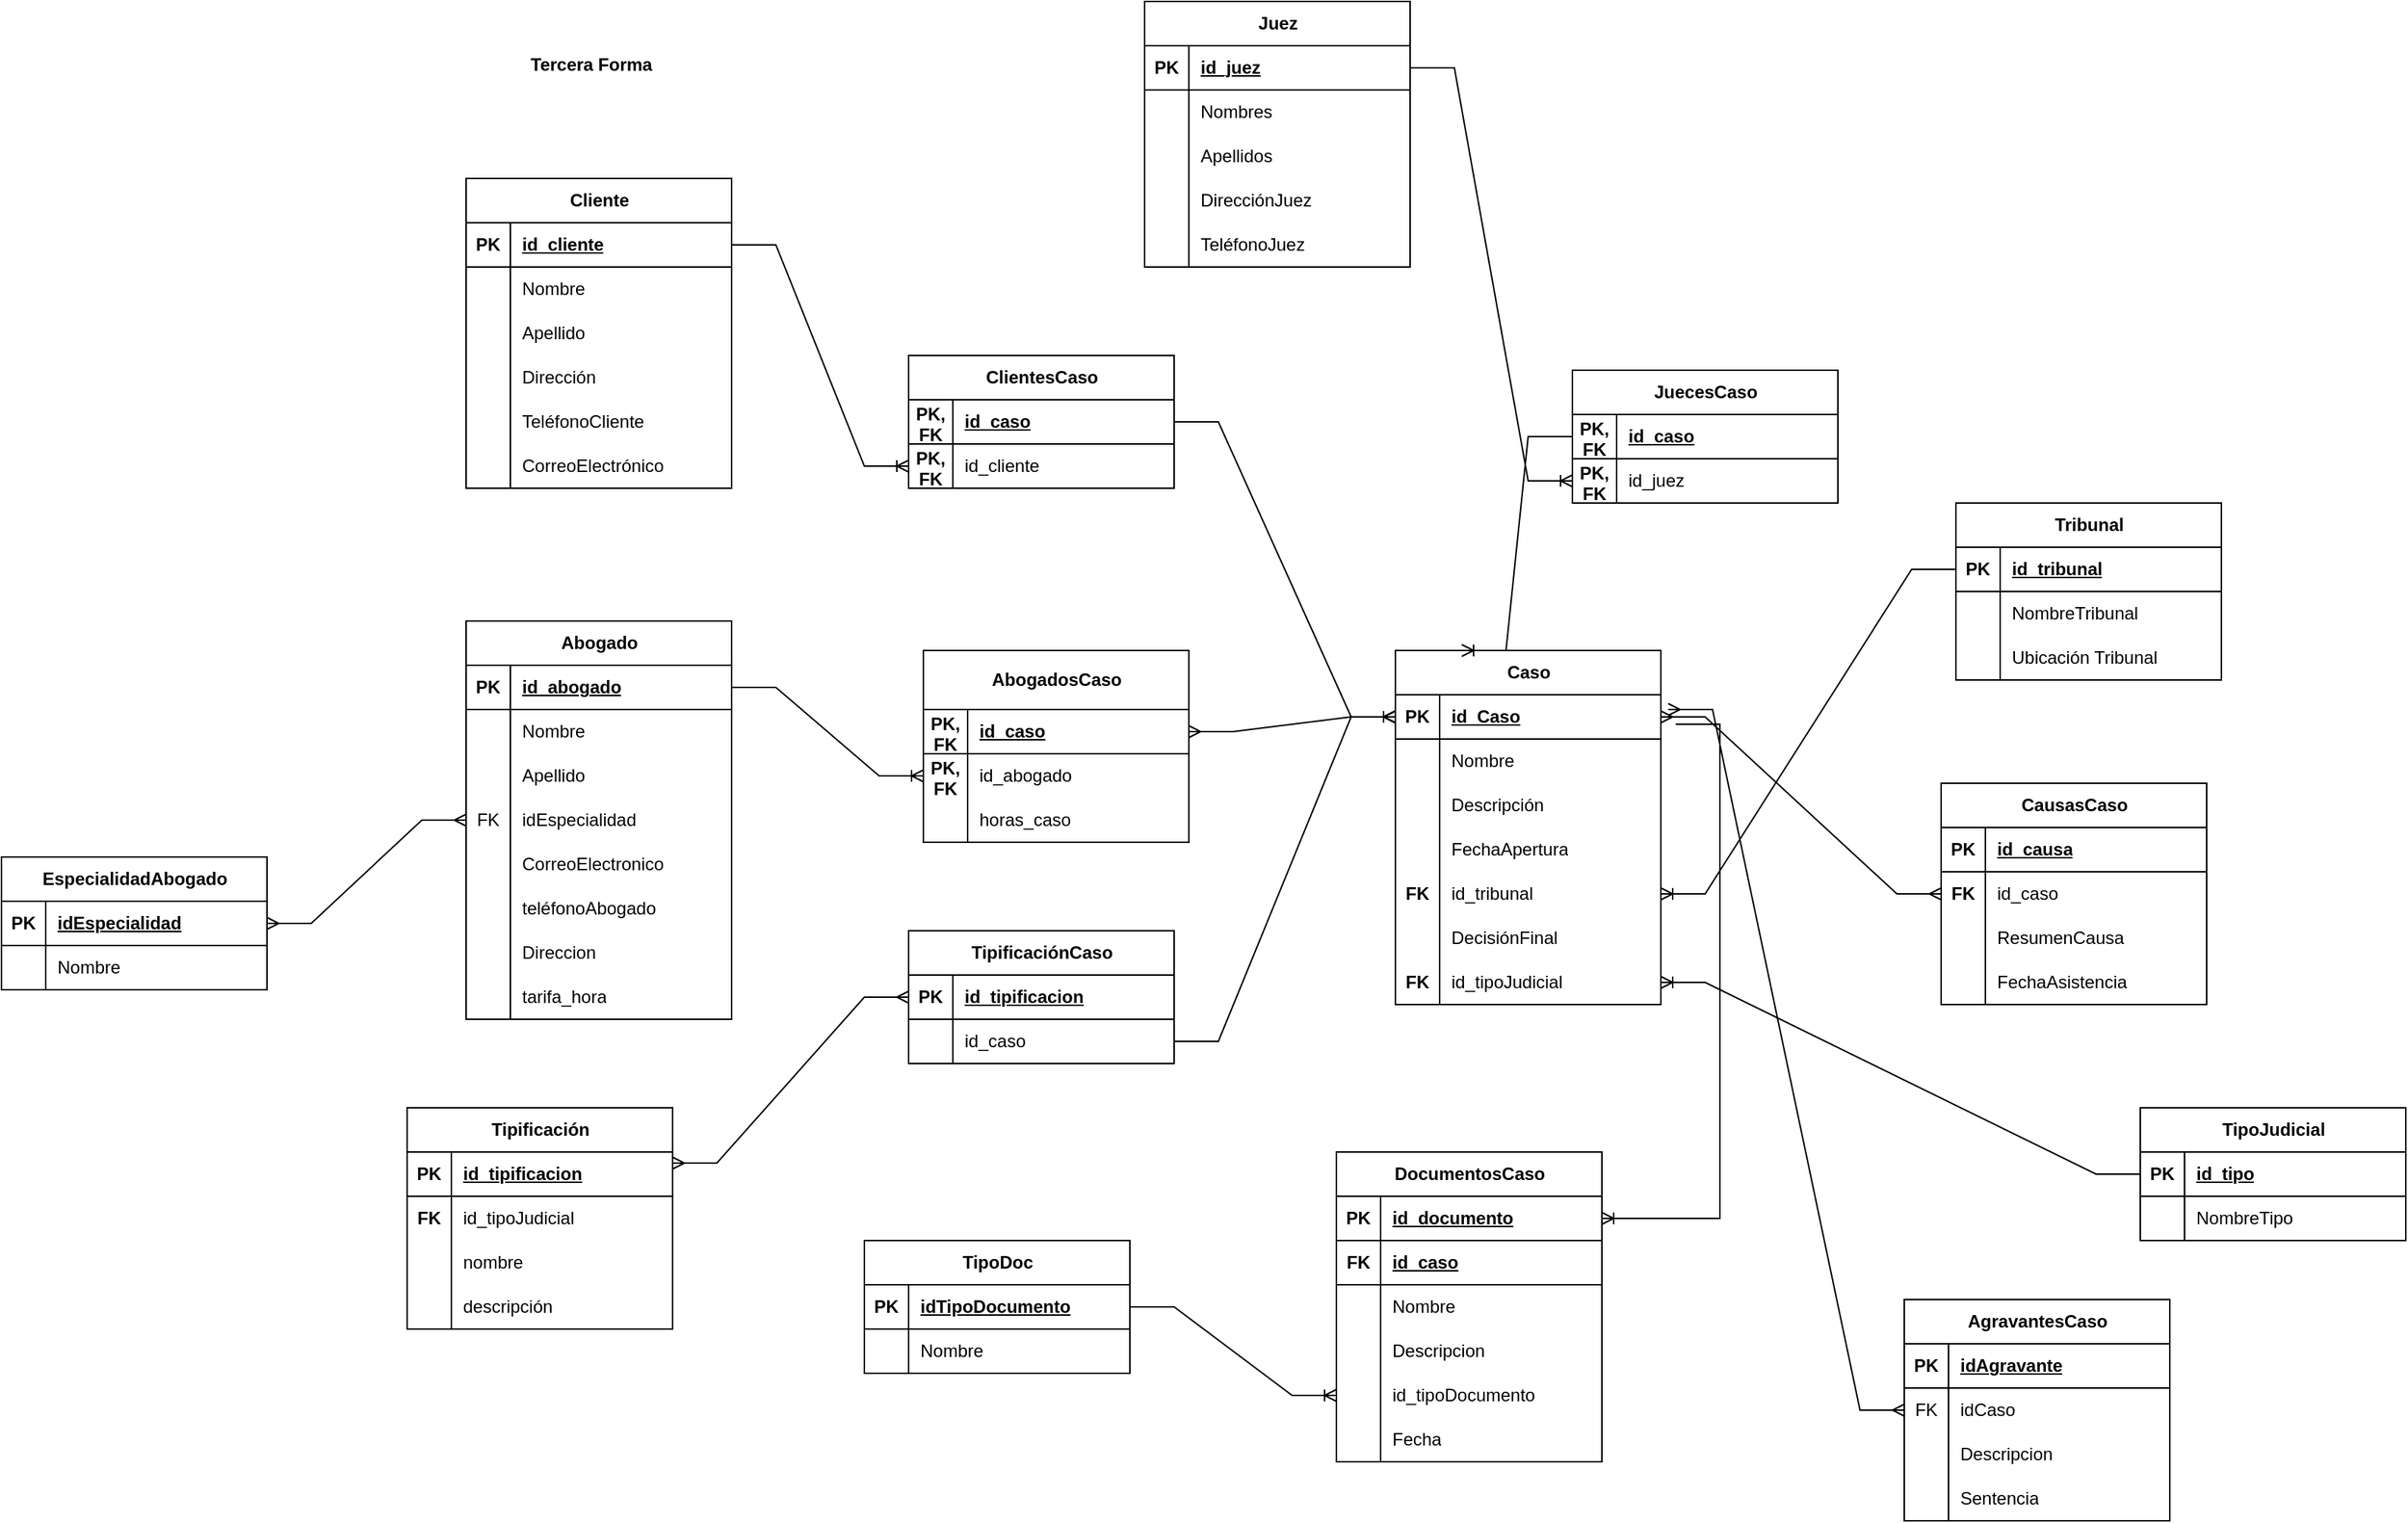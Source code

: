 <mxfile version="22.1.11" type="github">
  <diagram id="R2lEEEUBdFMjLlhIrx00" name="Page-1">
    <mxGraphModel dx="1760" dy="1014" grid="1" gridSize="10" guides="1" tooltips="1" connect="1" arrows="1" fold="1" page="1" pageScale="1" pageWidth="1920" pageHeight="1200" math="0" shadow="0" extFonts="Permanent Marker^https://fonts.googleapis.com/css?family=Permanent+Marker">
      <root>
        <mxCell id="0" />
        <mxCell id="1" parent="0" />
        <mxCell id="zoPZRiOaSalRY8e4PIpG-140" value="&lt;b&gt;Tercera Forma&lt;/b&gt;" style="text;html=1;strokeColor=none;fillColor=none;align=center;verticalAlign=middle;whiteSpace=wrap;rounded=0;" parent="1" vertex="1">
          <mxGeometry x="395" y="168" width="110" height="30" as="geometry" />
        </mxCell>
        <mxCell id="zoPZRiOaSalRY8e4PIpG-141" value="Cliente" style="shape=table;startSize=30;container=1;collapsible=1;childLayout=tableLayout;fixedRows=1;rowLines=0;fontStyle=1;align=center;resizeLast=1;html=1;rounded=0;" parent="1" vertex="1">
          <mxGeometry x="365" y="260" width="180" height="210" as="geometry" />
        </mxCell>
        <mxCell id="zoPZRiOaSalRY8e4PIpG-142" value="" style="shape=tableRow;horizontal=0;startSize=0;swimlaneHead=0;swimlaneBody=0;fillColor=none;collapsible=0;dropTarget=0;points=[[0,0.5],[1,0.5]];portConstraint=eastwest;top=0;left=0;right=0;bottom=1;rounded=0;" parent="zoPZRiOaSalRY8e4PIpG-141" vertex="1">
          <mxGeometry y="30" width="180" height="30" as="geometry" />
        </mxCell>
        <mxCell id="zoPZRiOaSalRY8e4PIpG-143" value="PK" style="shape=partialRectangle;connectable=0;fillColor=none;top=0;left=0;bottom=0;right=0;fontStyle=1;overflow=hidden;whiteSpace=wrap;html=1;rounded=0;" parent="zoPZRiOaSalRY8e4PIpG-142" vertex="1">
          <mxGeometry width="30" height="30" as="geometry">
            <mxRectangle width="30" height="30" as="alternateBounds" />
          </mxGeometry>
        </mxCell>
        <mxCell id="zoPZRiOaSalRY8e4PIpG-144" value="id_cliente" style="shape=partialRectangle;connectable=0;fillColor=none;top=0;left=0;bottom=0;right=0;align=left;spacingLeft=6;fontStyle=5;overflow=hidden;whiteSpace=wrap;html=1;rounded=0;" parent="zoPZRiOaSalRY8e4PIpG-142" vertex="1">
          <mxGeometry x="30" width="150" height="30" as="geometry">
            <mxRectangle width="150" height="30" as="alternateBounds" />
          </mxGeometry>
        </mxCell>
        <mxCell id="zoPZRiOaSalRY8e4PIpG-145" value="" style="shape=tableRow;horizontal=0;startSize=0;swimlaneHead=0;swimlaneBody=0;fillColor=none;collapsible=0;dropTarget=0;points=[[0,0.5],[1,0.5]];portConstraint=eastwest;top=0;left=0;right=0;bottom=0;rounded=0;" parent="zoPZRiOaSalRY8e4PIpG-141" vertex="1">
          <mxGeometry y="60" width="180" height="30" as="geometry" />
        </mxCell>
        <mxCell id="zoPZRiOaSalRY8e4PIpG-146" value="" style="shape=partialRectangle;connectable=0;fillColor=none;top=0;left=0;bottom=0;right=0;editable=1;overflow=hidden;whiteSpace=wrap;html=1;rounded=0;" parent="zoPZRiOaSalRY8e4PIpG-145" vertex="1">
          <mxGeometry width="30" height="30" as="geometry">
            <mxRectangle width="30" height="30" as="alternateBounds" />
          </mxGeometry>
        </mxCell>
        <mxCell id="zoPZRiOaSalRY8e4PIpG-147" value="Nombre" style="shape=partialRectangle;connectable=0;fillColor=none;top=0;left=0;bottom=0;right=0;align=left;spacingLeft=6;overflow=hidden;whiteSpace=wrap;html=1;rounded=0;" parent="zoPZRiOaSalRY8e4PIpG-145" vertex="1">
          <mxGeometry x="30" width="150" height="30" as="geometry">
            <mxRectangle width="150" height="30" as="alternateBounds" />
          </mxGeometry>
        </mxCell>
        <mxCell id="zoPZRiOaSalRY8e4PIpG-148" value="" style="shape=tableRow;horizontal=0;startSize=0;swimlaneHead=0;swimlaneBody=0;fillColor=none;collapsible=0;dropTarget=0;points=[[0,0.5],[1,0.5]];portConstraint=eastwest;top=0;left=0;right=0;bottom=0;rounded=0;" parent="zoPZRiOaSalRY8e4PIpG-141" vertex="1">
          <mxGeometry y="90" width="180" height="30" as="geometry" />
        </mxCell>
        <mxCell id="zoPZRiOaSalRY8e4PIpG-149" value="" style="shape=partialRectangle;connectable=0;fillColor=none;top=0;left=0;bottom=0;right=0;editable=1;overflow=hidden;whiteSpace=wrap;html=1;rounded=0;" parent="zoPZRiOaSalRY8e4PIpG-148" vertex="1">
          <mxGeometry width="30" height="30" as="geometry">
            <mxRectangle width="30" height="30" as="alternateBounds" />
          </mxGeometry>
        </mxCell>
        <mxCell id="zoPZRiOaSalRY8e4PIpG-150" value="Apellido" style="shape=partialRectangle;connectable=0;fillColor=none;top=0;left=0;bottom=0;right=0;align=left;spacingLeft=6;overflow=hidden;whiteSpace=wrap;html=1;rounded=0;" parent="zoPZRiOaSalRY8e4PIpG-148" vertex="1">
          <mxGeometry x="30" width="150" height="30" as="geometry">
            <mxRectangle width="150" height="30" as="alternateBounds" />
          </mxGeometry>
        </mxCell>
        <mxCell id="zoPZRiOaSalRY8e4PIpG-151" value="" style="shape=tableRow;horizontal=0;startSize=0;swimlaneHead=0;swimlaneBody=0;fillColor=none;collapsible=0;dropTarget=0;points=[[0,0.5],[1,0.5]];portConstraint=eastwest;top=0;left=0;right=0;bottom=0;rounded=0;" parent="zoPZRiOaSalRY8e4PIpG-141" vertex="1">
          <mxGeometry y="120" width="180" height="30" as="geometry" />
        </mxCell>
        <mxCell id="zoPZRiOaSalRY8e4PIpG-152" value="" style="shape=partialRectangle;connectable=0;fillColor=none;top=0;left=0;bottom=0;right=0;editable=1;overflow=hidden;whiteSpace=wrap;html=1;rounded=0;" parent="zoPZRiOaSalRY8e4PIpG-151" vertex="1">
          <mxGeometry width="30" height="30" as="geometry">
            <mxRectangle width="30" height="30" as="alternateBounds" />
          </mxGeometry>
        </mxCell>
        <mxCell id="zoPZRiOaSalRY8e4PIpG-153" value="Dirección" style="shape=partialRectangle;connectable=0;fillColor=none;top=0;left=0;bottom=0;right=0;align=left;spacingLeft=6;overflow=hidden;whiteSpace=wrap;html=1;rounded=0;" parent="zoPZRiOaSalRY8e4PIpG-151" vertex="1">
          <mxGeometry x="30" width="150" height="30" as="geometry">
            <mxRectangle width="150" height="30" as="alternateBounds" />
          </mxGeometry>
        </mxCell>
        <mxCell id="zoPZRiOaSalRY8e4PIpG-242" style="shape=tableRow;horizontal=0;startSize=0;swimlaneHead=0;swimlaneBody=0;fillColor=none;collapsible=0;dropTarget=0;points=[[0,0.5],[1,0.5]];portConstraint=eastwest;top=0;left=0;right=0;bottom=0;rounded=0;" parent="zoPZRiOaSalRY8e4PIpG-141" vertex="1">
          <mxGeometry y="150" width="180" height="30" as="geometry" />
        </mxCell>
        <mxCell id="zoPZRiOaSalRY8e4PIpG-243" style="shape=partialRectangle;connectable=0;fillColor=none;top=0;left=0;bottom=0;right=0;editable=1;overflow=hidden;whiteSpace=wrap;html=1;rounded=0;" parent="zoPZRiOaSalRY8e4PIpG-242" vertex="1">
          <mxGeometry width="30" height="30" as="geometry">
            <mxRectangle width="30" height="30" as="alternateBounds" />
          </mxGeometry>
        </mxCell>
        <mxCell id="zoPZRiOaSalRY8e4PIpG-244" value="TeléfonoCliente" style="shape=partialRectangle;connectable=0;fillColor=none;top=0;left=0;bottom=0;right=0;align=left;spacingLeft=6;overflow=hidden;whiteSpace=wrap;html=1;rounded=0;" parent="zoPZRiOaSalRY8e4PIpG-242" vertex="1">
          <mxGeometry x="30" width="150" height="30" as="geometry">
            <mxRectangle width="150" height="30" as="alternateBounds" />
          </mxGeometry>
        </mxCell>
        <mxCell id="zoPZRiOaSalRY8e4PIpG-154" style="shape=tableRow;horizontal=0;startSize=0;swimlaneHead=0;swimlaneBody=0;fillColor=none;collapsible=0;dropTarget=0;points=[[0,0.5],[1,0.5]];portConstraint=eastwest;top=0;left=0;right=0;bottom=0;rounded=0;" parent="zoPZRiOaSalRY8e4PIpG-141" vertex="1">
          <mxGeometry y="180" width="180" height="30" as="geometry" />
        </mxCell>
        <mxCell id="zoPZRiOaSalRY8e4PIpG-155" style="shape=partialRectangle;connectable=0;fillColor=none;top=0;left=0;bottom=0;right=0;editable=1;overflow=hidden;whiteSpace=wrap;html=1;rounded=0;" parent="zoPZRiOaSalRY8e4PIpG-154" vertex="1">
          <mxGeometry width="30" height="30" as="geometry">
            <mxRectangle width="30" height="30" as="alternateBounds" />
          </mxGeometry>
        </mxCell>
        <mxCell id="zoPZRiOaSalRY8e4PIpG-156" value="CorreoElectrónico" style="shape=partialRectangle;connectable=0;fillColor=none;top=0;left=0;bottom=0;right=0;align=left;spacingLeft=6;overflow=hidden;whiteSpace=wrap;html=1;rounded=0;" parent="zoPZRiOaSalRY8e4PIpG-154" vertex="1">
          <mxGeometry x="30" width="150" height="30" as="geometry">
            <mxRectangle width="150" height="30" as="alternateBounds" />
          </mxGeometry>
        </mxCell>
        <mxCell id="zoPZRiOaSalRY8e4PIpG-160" value="Abogado" style="shape=table;startSize=30;container=1;collapsible=1;childLayout=tableLayout;fixedRows=1;rowLines=0;fontStyle=1;align=center;resizeLast=1;html=1;" parent="1" vertex="1">
          <mxGeometry x="365" y="560" width="180" height="270" as="geometry" />
        </mxCell>
        <mxCell id="zoPZRiOaSalRY8e4PIpG-161" value="" style="shape=tableRow;horizontal=0;startSize=0;swimlaneHead=0;swimlaneBody=0;fillColor=none;collapsible=0;dropTarget=0;points=[[0,0.5],[1,0.5]];portConstraint=eastwest;top=0;left=0;right=0;bottom=1;" parent="zoPZRiOaSalRY8e4PIpG-160" vertex="1">
          <mxGeometry y="30" width="180" height="30" as="geometry" />
        </mxCell>
        <mxCell id="zoPZRiOaSalRY8e4PIpG-162" value="PK" style="shape=partialRectangle;connectable=0;fillColor=none;top=0;left=0;bottom=0;right=0;fontStyle=1;overflow=hidden;whiteSpace=wrap;html=1;" parent="zoPZRiOaSalRY8e4PIpG-161" vertex="1">
          <mxGeometry width="30" height="30" as="geometry">
            <mxRectangle width="30" height="30" as="alternateBounds" />
          </mxGeometry>
        </mxCell>
        <mxCell id="zoPZRiOaSalRY8e4PIpG-163" value="id_abogado" style="shape=partialRectangle;connectable=0;fillColor=none;top=0;left=0;bottom=0;right=0;align=left;spacingLeft=6;fontStyle=5;overflow=hidden;whiteSpace=wrap;html=1;" parent="zoPZRiOaSalRY8e4PIpG-161" vertex="1">
          <mxGeometry x="30" width="150" height="30" as="geometry">
            <mxRectangle width="150" height="30" as="alternateBounds" />
          </mxGeometry>
        </mxCell>
        <mxCell id="zoPZRiOaSalRY8e4PIpG-164" value="" style="shape=tableRow;horizontal=0;startSize=0;swimlaneHead=0;swimlaneBody=0;fillColor=none;collapsible=0;dropTarget=0;points=[[0,0.5],[1,0.5]];portConstraint=eastwest;top=0;left=0;right=0;bottom=0;" parent="zoPZRiOaSalRY8e4PIpG-160" vertex="1">
          <mxGeometry y="60" width="180" height="30" as="geometry" />
        </mxCell>
        <mxCell id="zoPZRiOaSalRY8e4PIpG-165" value="" style="shape=partialRectangle;connectable=0;fillColor=none;top=0;left=0;bottom=0;right=0;editable=1;overflow=hidden;whiteSpace=wrap;html=1;" parent="zoPZRiOaSalRY8e4PIpG-164" vertex="1">
          <mxGeometry width="30" height="30" as="geometry">
            <mxRectangle width="30" height="30" as="alternateBounds" />
          </mxGeometry>
        </mxCell>
        <mxCell id="zoPZRiOaSalRY8e4PIpG-166" value="Nombre" style="shape=partialRectangle;connectable=0;fillColor=none;top=0;left=0;bottom=0;right=0;align=left;spacingLeft=6;overflow=hidden;whiteSpace=wrap;html=1;" parent="zoPZRiOaSalRY8e4PIpG-164" vertex="1">
          <mxGeometry x="30" width="150" height="30" as="geometry">
            <mxRectangle width="150" height="30" as="alternateBounds" />
          </mxGeometry>
        </mxCell>
        <mxCell id="zoPZRiOaSalRY8e4PIpG-167" value="" style="shape=tableRow;horizontal=0;startSize=0;swimlaneHead=0;swimlaneBody=0;fillColor=none;collapsible=0;dropTarget=0;points=[[0,0.5],[1,0.5]];portConstraint=eastwest;top=0;left=0;right=0;bottom=0;" parent="zoPZRiOaSalRY8e4PIpG-160" vertex="1">
          <mxGeometry y="90" width="180" height="30" as="geometry" />
        </mxCell>
        <mxCell id="zoPZRiOaSalRY8e4PIpG-168" value="" style="shape=partialRectangle;connectable=0;fillColor=none;top=0;left=0;bottom=0;right=0;editable=1;overflow=hidden;whiteSpace=wrap;html=1;" parent="zoPZRiOaSalRY8e4PIpG-167" vertex="1">
          <mxGeometry width="30" height="30" as="geometry">
            <mxRectangle width="30" height="30" as="alternateBounds" />
          </mxGeometry>
        </mxCell>
        <mxCell id="zoPZRiOaSalRY8e4PIpG-169" value="Apellido" style="shape=partialRectangle;connectable=0;fillColor=none;top=0;left=0;bottom=0;right=0;align=left;spacingLeft=6;overflow=hidden;whiteSpace=wrap;html=1;" parent="zoPZRiOaSalRY8e4PIpG-167" vertex="1">
          <mxGeometry x="30" width="150" height="30" as="geometry">
            <mxRectangle width="150" height="30" as="alternateBounds" />
          </mxGeometry>
        </mxCell>
        <mxCell id="zoPZRiOaSalRY8e4PIpG-170" value="" style="shape=tableRow;horizontal=0;startSize=0;swimlaneHead=0;swimlaneBody=0;fillColor=none;collapsible=0;dropTarget=0;points=[[0,0.5],[1,0.5]];portConstraint=eastwest;top=0;left=0;right=0;bottom=0;" parent="zoPZRiOaSalRY8e4PIpG-160" vertex="1">
          <mxGeometry y="120" width="180" height="30" as="geometry" />
        </mxCell>
        <mxCell id="zoPZRiOaSalRY8e4PIpG-171" value="FK" style="shape=partialRectangle;connectable=0;fillColor=none;top=0;left=0;bottom=0;right=0;editable=1;overflow=hidden;whiteSpace=wrap;html=1;" parent="zoPZRiOaSalRY8e4PIpG-170" vertex="1">
          <mxGeometry width="30" height="30" as="geometry">
            <mxRectangle width="30" height="30" as="alternateBounds" />
          </mxGeometry>
        </mxCell>
        <mxCell id="zoPZRiOaSalRY8e4PIpG-172" value="idEspecialidad" style="shape=partialRectangle;connectable=0;fillColor=none;top=0;left=0;bottom=0;right=0;align=left;spacingLeft=6;overflow=hidden;whiteSpace=wrap;html=1;" parent="zoPZRiOaSalRY8e4PIpG-170" vertex="1">
          <mxGeometry x="30" width="150" height="30" as="geometry">
            <mxRectangle width="150" height="30" as="alternateBounds" />
          </mxGeometry>
        </mxCell>
        <mxCell id="zoPZRiOaSalRY8e4PIpG-173" style="shape=tableRow;horizontal=0;startSize=0;swimlaneHead=0;swimlaneBody=0;fillColor=none;collapsible=0;dropTarget=0;points=[[0,0.5],[1,0.5]];portConstraint=eastwest;top=0;left=0;right=0;bottom=0;" parent="zoPZRiOaSalRY8e4PIpG-160" vertex="1">
          <mxGeometry y="150" width="180" height="30" as="geometry" />
        </mxCell>
        <mxCell id="zoPZRiOaSalRY8e4PIpG-174" style="shape=partialRectangle;connectable=0;fillColor=none;top=0;left=0;bottom=0;right=0;editable=1;overflow=hidden;whiteSpace=wrap;html=1;" parent="zoPZRiOaSalRY8e4PIpG-173" vertex="1">
          <mxGeometry width="30" height="30" as="geometry">
            <mxRectangle width="30" height="30" as="alternateBounds" />
          </mxGeometry>
        </mxCell>
        <mxCell id="zoPZRiOaSalRY8e4PIpG-175" value="CorreoElectronico" style="shape=partialRectangle;connectable=0;fillColor=none;top=0;left=0;bottom=0;right=0;align=left;spacingLeft=6;overflow=hidden;whiteSpace=wrap;html=1;" parent="zoPZRiOaSalRY8e4PIpG-173" vertex="1">
          <mxGeometry x="30" width="150" height="30" as="geometry">
            <mxRectangle width="150" height="30" as="alternateBounds" />
          </mxGeometry>
        </mxCell>
        <mxCell id="zoPZRiOaSalRY8e4PIpG-239" style="shape=tableRow;horizontal=0;startSize=0;swimlaneHead=0;swimlaneBody=0;fillColor=none;collapsible=0;dropTarget=0;points=[[0,0.5],[1,0.5]];portConstraint=eastwest;top=0;left=0;right=0;bottom=0;" parent="zoPZRiOaSalRY8e4PIpG-160" vertex="1">
          <mxGeometry y="180" width="180" height="30" as="geometry" />
        </mxCell>
        <mxCell id="zoPZRiOaSalRY8e4PIpG-240" style="shape=partialRectangle;connectable=0;fillColor=none;top=0;left=0;bottom=0;right=0;editable=1;overflow=hidden;whiteSpace=wrap;html=1;" parent="zoPZRiOaSalRY8e4PIpG-239" vertex="1">
          <mxGeometry width="30" height="30" as="geometry">
            <mxRectangle width="30" height="30" as="alternateBounds" />
          </mxGeometry>
        </mxCell>
        <mxCell id="zoPZRiOaSalRY8e4PIpG-241" value="teléfonoAbogado" style="shape=partialRectangle;connectable=0;fillColor=none;top=0;left=0;bottom=0;right=0;align=left;spacingLeft=6;overflow=hidden;whiteSpace=wrap;html=1;" parent="zoPZRiOaSalRY8e4PIpG-239" vertex="1">
          <mxGeometry x="30" width="150" height="30" as="geometry">
            <mxRectangle width="150" height="30" as="alternateBounds" />
          </mxGeometry>
        </mxCell>
        <mxCell id="zoPZRiOaSalRY8e4PIpG-176" style="shape=tableRow;horizontal=0;startSize=0;swimlaneHead=0;swimlaneBody=0;fillColor=none;collapsible=0;dropTarget=0;points=[[0,0.5],[1,0.5]];portConstraint=eastwest;top=0;left=0;right=0;bottom=0;" parent="zoPZRiOaSalRY8e4PIpG-160" vertex="1">
          <mxGeometry y="210" width="180" height="30" as="geometry" />
        </mxCell>
        <mxCell id="zoPZRiOaSalRY8e4PIpG-177" style="shape=partialRectangle;connectable=0;fillColor=none;top=0;left=0;bottom=0;right=0;editable=1;overflow=hidden;whiteSpace=wrap;html=1;" parent="zoPZRiOaSalRY8e4PIpG-176" vertex="1">
          <mxGeometry width="30" height="30" as="geometry">
            <mxRectangle width="30" height="30" as="alternateBounds" />
          </mxGeometry>
        </mxCell>
        <mxCell id="zoPZRiOaSalRY8e4PIpG-178" value="Direccion" style="shape=partialRectangle;connectable=0;fillColor=none;top=0;left=0;bottom=0;right=0;align=left;spacingLeft=6;overflow=hidden;whiteSpace=wrap;html=1;" parent="zoPZRiOaSalRY8e4PIpG-176" vertex="1">
          <mxGeometry x="30" width="150" height="30" as="geometry">
            <mxRectangle width="150" height="30" as="alternateBounds" />
          </mxGeometry>
        </mxCell>
        <mxCell id="zoPZRiOaSalRY8e4PIpG-220" style="shape=tableRow;horizontal=0;startSize=0;swimlaneHead=0;swimlaneBody=0;fillColor=none;collapsible=0;dropTarget=0;points=[[0,0.5],[1,0.5]];portConstraint=eastwest;top=0;left=0;right=0;bottom=0;" parent="zoPZRiOaSalRY8e4PIpG-160" vertex="1">
          <mxGeometry y="240" width="180" height="30" as="geometry" />
        </mxCell>
        <mxCell id="zoPZRiOaSalRY8e4PIpG-221" style="shape=partialRectangle;connectable=0;fillColor=none;top=0;left=0;bottom=0;right=0;editable=1;overflow=hidden;whiteSpace=wrap;html=1;" parent="zoPZRiOaSalRY8e4PIpG-220" vertex="1">
          <mxGeometry width="30" height="30" as="geometry">
            <mxRectangle width="30" height="30" as="alternateBounds" />
          </mxGeometry>
        </mxCell>
        <mxCell id="zoPZRiOaSalRY8e4PIpG-222" value="tarifa_hora" style="shape=partialRectangle;connectable=0;fillColor=none;top=0;left=0;bottom=0;right=0;align=left;spacingLeft=6;overflow=hidden;whiteSpace=wrap;html=1;" parent="zoPZRiOaSalRY8e4PIpG-220" vertex="1">
          <mxGeometry x="30" width="150" height="30" as="geometry">
            <mxRectangle width="150" height="30" as="alternateBounds" />
          </mxGeometry>
        </mxCell>
        <mxCell id="zoPZRiOaSalRY8e4PIpG-182" value="Tribunal" style="shape=table;startSize=30;container=1;collapsible=1;childLayout=tableLayout;fixedRows=1;rowLines=0;fontStyle=1;align=center;resizeLast=1;html=1;" parent="1" vertex="1">
          <mxGeometry x="1375" y="480" width="180" height="120" as="geometry" />
        </mxCell>
        <mxCell id="zoPZRiOaSalRY8e4PIpG-183" value="" style="shape=tableRow;horizontal=0;startSize=0;swimlaneHead=0;swimlaneBody=0;fillColor=none;collapsible=0;dropTarget=0;points=[[0,0.5],[1,0.5]];portConstraint=eastwest;top=0;left=0;right=0;bottom=1;" parent="zoPZRiOaSalRY8e4PIpG-182" vertex="1">
          <mxGeometry y="30" width="180" height="30" as="geometry" />
        </mxCell>
        <mxCell id="zoPZRiOaSalRY8e4PIpG-184" value="PK" style="shape=partialRectangle;connectable=0;fillColor=none;top=0;left=0;bottom=0;right=0;fontStyle=1;overflow=hidden;whiteSpace=wrap;html=1;" parent="zoPZRiOaSalRY8e4PIpG-183" vertex="1">
          <mxGeometry width="30" height="30" as="geometry">
            <mxRectangle width="30" height="30" as="alternateBounds" />
          </mxGeometry>
        </mxCell>
        <mxCell id="zoPZRiOaSalRY8e4PIpG-185" value="id_tribunal" style="shape=partialRectangle;connectable=0;fillColor=none;top=0;left=0;bottom=0;right=0;align=left;spacingLeft=6;fontStyle=5;overflow=hidden;whiteSpace=wrap;html=1;" parent="zoPZRiOaSalRY8e4PIpG-183" vertex="1">
          <mxGeometry x="30" width="150" height="30" as="geometry">
            <mxRectangle width="150" height="30" as="alternateBounds" />
          </mxGeometry>
        </mxCell>
        <mxCell id="zoPZRiOaSalRY8e4PIpG-186" value="" style="shape=tableRow;horizontal=0;startSize=0;swimlaneHead=0;swimlaneBody=0;fillColor=none;collapsible=0;dropTarget=0;points=[[0,0.5],[1,0.5]];portConstraint=eastwest;top=0;left=0;right=0;bottom=0;" parent="zoPZRiOaSalRY8e4PIpG-182" vertex="1">
          <mxGeometry y="60" width="180" height="30" as="geometry" />
        </mxCell>
        <mxCell id="zoPZRiOaSalRY8e4PIpG-187" value="" style="shape=partialRectangle;connectable=0;fillColor=none;top=0;left=0;bottom=0;right=0;editable=1;overflow=hidden;whiteSpace=wrap;html=1;" parent="zoPZRiOaSalRY8e4PIpG-186" vertex="1">
          <mxGeometry width="30" height="30" as="geometry">
            <mxRectangle width="30" height="30" as="alternateBounds" />
          </mxGeometry>
        </mxCell>
        <mxCell id="zoPZRiOaSalRY8e4PIpG-188" value="NombreTribunal" style="shape=partialRectangle;connectable=0;fillColor=none;top=0;left=0;bottom=0;right=0;align=left;spacingLeft=6;overflow=hidden;whiteSpace=wrap;html=1;" parent="zoPZRiOaSalRY8e4PIpG-186" vertex="1">
          <mxGeometry x="30" width="150" height="30" as="geometry">
            <mxRectangle width="150" height="30" as="alternateBounds" />
          </mxGeometry>
        </mxCell>
        <mxCell id="zoPZRiOaSalRY8e4PIpG-189" value="" style="shape=tableRow;horizontal=0;startSize=0;swimlaneHead=0;swimlaneBody=0;fillColor=none;collapsible=0;dropTarget=0;points=[[0,0.5],[1,0.5]];portConstraint=eastwest;top=0;left=0;right=0;bottom=0;" parent="zoPZRiOaSalRY8e4PIpG-182" vertex="1">
          <mxGeometry y="90" width="180" height="30" as="geometry" />
        </mxCell>
        <mxCell id="zoPZRiOaSalRY8e4PIpG-190" value="" style="shape=partialRectangle;connectable=0;fillColor=none;top=0;left=0;bottom=0;right=0;editable=1;overflow=hidden;whiteSpace=wrap;html=1;" parent="zoPZRiOaSalRY8e4PIpG-189" vertex="1">
          <mxGeometry width="30" height="30" as="geometry">
            <mxRectangle width="30" height="30" as="alternateBounds" />
          </mxGeometry>
        </mxCell>
        <mxCell id="zoPZRiOaSalRY8e4PIpG-191" value="Ubicación Tribunal" style="shape=partialRectangle;connectable=0;fillColor=none;top=0;left=0;bottom=0;right=0;align=left;spacingLeft=6;overflow=hidden;whiteSpace=wrap;html=1;" parent="zoPZRiOaSalRY8e4PIpG-189" vertex="1">
          <mxGeometry x="30" width="150" height="30" as="geometry">
            <mxRectangle width="150" height="30" as="alternateBounds" />
          </mxGeometry>
        </mxCell>
        <mxCell id="zoPZRiOaSalRY8e4PIpG-195" value="Caso" style="shape=table;startSize=30;container=1;collapsible=1;childLayout=tableLayout;fixedRows=1;rowLines=0;fontStyle=1;align=center;resizeLast=1;html=1;" parent="1" vertex="1">
          <mxGeometry x="995" y="580" width="180" height="240" as="geometry" />
        </mxCell>
        <mxCell id="zoPZRiOaSalRY8e4PIpG-196" value="" style="shape=tableRow;horizontal=0;startSize=0;swimlaneHead=0;swimlaneBody=0;fillColor=none;collapsible=0;dropTarget=0;points=[[0,0.5],[1,0.5]];portConstraint=eastwest;top=0;left=0;right=0;bottom=1;" parent="zoPZRiOaSalRY8e4PIpG-195" vertex="1">
          <mxGeometry y="30" width="180" height="30" as="geometry" />
        </mxCell>
        <mxCell id="zoPZRiOaSalRY8e4PIpG-197" value="PK" style="shape=partialRectangle;connectable=0;fillColor=none;top=0;left=0;bottom=0;right=0;fontStyle=1;overflow=hidden;whiteSpace=wrap;html=1;" parent="zoPZRiOaSalRY8e4PIpG-196" vertex="1">
          <mxGeometry width="30" height="30" as="geometry">
            <mxRectangle width="30" height="30" as="alternateBounds" />
          </mxGeometry>
        </mxCell>
        <mxCell id="zoPZRiOaSalRY8e4PIpG-198" value="id_Caso" style="shape=partialRectangle;connectable=0;fillColor=none;top=0;left=0;bottom=0;right=0;align=left;spacingLeft=6;fontStyle=5;overflow=hidden;whiteSpace=wrap;html=1;" parent="zoPZRiOaSalRY8e4PIpG-196" vertex="1">
          <mxGeometry x="30" width="150" height="30" as="geometry">
            <mxRectangle width="150" height="30" as="alternateBounds" />
          </mxGeometry>
        </mxCell>
        <mxCell id="zoPZRiOaSalRY8e4PIpG-199" value="" style="shape=tableRow;horizontal=0;startSize=0;swimlaneHead=0;swimlaneBody=0;fillColor=none;collapsible=0;dropTarget=0;points=[[0,0.5],[1,0.5]];portConstraint=eastwest;top=0;left=0;right=0;bottom=0;" parent="zoPZRiOaSalRY8e4PIpG-195" vertex="1">
          <mxGeometry y="60" width="180" height="30" as="geometry" />
        </mxCell>
        <mxCell id="zoPZRiOaSalRY8e4PIpG-200" value="" style="shape=partialRectangle;connectable=0;fillColor=none;top=0;left=0;bottom=0;right=0;editable=1;overflow=hidden;whiteSpace=wrap;html=1;" parent="zoPZRiOaSalRY8e4PIpG-199" vertex="1">
          <mxGeometry width="30" height="30" as="geometry">
            <mxRectangle width="30" height="30" as="alternateBounds" />
          </mxGeometry>
        </mxCell>
        <mxCell id="zoPZRiOaSalRY8e4PIpG-201" value="Nombre" style="shape=partialRectangle;connectable=0;fillColor=none;top=0;left=0;bottom=0;right=0;align=left;spacingLeft=6;overflow=hidden;whiteSpace=wrap;html=1;" parent="zoPZRiOaSalRY8e4PIpG-199" vertex="1">
          <mxGeometry x="30" width="150" height="30" as="geometry">
            <mxRectangle width="150" height="30" as="alternateBounds" />
          </mxGeometry>
        </mxCell>
        <mxCell id="zoPZRiOaSalRY8e4PIpG-202" value="" style="shape=tableRow;horizontal=0;startSize=0;swimlaneHead=0;swimlaneBody=0;fillColor=none;collapsible=0;dropTarget=0;points=[[0,0.5],[1,0.5]];portConstraint=eastwest;top=0;left=0;right=0;bottom=0;" parent="zoPZRiOaSalRY8e4PIpG-195" vertex="1">
          <mxGeometry y="90" width="180" height="30" as="geometry" />
        </mxCell>
        <mxCell id="zoPZRiOaSalRY8e4PIpG-203" value="" style="shape=partialRectangle;connectable=0;fillColor=none;top=0;left=0;bottom=0;right=0;editable=1;overflow=hidden;whiteSpace=wrap;html=1;" parent="zoPZRiOaSalRY8e4PIpG-202" vertex="1">
          <mxGeometry width="30" height="30" as="geometry">
            <mxRectangle width="30" height="30" as="alternateBounds" />
          </mxGeometry>
        </mxCell>
        <mxCell id="zoPZRiOaSalRY8e4PIpG-204" value="Descripción" style="shape=partialRectangle;connectable=0;fillColor=none;top=0;left=0;bottom=0;right=0;align=left;spacingLeft=6;overflow=hidden;whiteSpace=wrap;html=1;" parent="zoPZRiOaSalRY8e4PIpG-202" vertex="1">
          <mxGeometry x="30" width="150" height="30" as="geometry">
            <mxRectangle width="150" height="30" as="alternateBounds" />
          </mxGeometry>
        </mxCell>
        <mxCell id="zoPZRiOaSalRY8e4PIpG-205" value="" style="shape=tableRow;horizontal=0;startSize=0;swimlaneHead=0;swimlaneBody=0;fillColor=none;collapsible=0;dropTarget=0;points=[[0,0.5],[1,0.5]];portConstraint=eastwest;top=0;left=0;right=0;bottom=0;" parent="zoPZRiOaSalRY8e4PIpG-195" vertex="1">
          <mxGeometry y="120" width="180" height="30" as="geometry" />
        </mxCell>
        <mxCell id="zoPZRiOaSalRY8e4PIpG-206" value="" style="shape=partialRectangle;connectable=0;fillColor=none;top=0;left=0;bottom=0;right=0;editable=1;overflow=hidden;whiteSpace=wrap;html=1;" parent="zoPZRiOaSalRY8e4PIpG-205" vertex="1">
          <mxGeometry width="30" height="30" as="geometry">
            <mxRectangle width="30" height="30" as="alternateBounds" />
          </mxGeometry>
        </mxCell>
        <mxCell id="zoPZRiOaSalRY8e4PIpG-207" value="FechaApertura" style="shape=partialRectangle;connectable=0;fillColor=none;top=0;left=0;bottom=0;right=0;align=left;spacingLeft=6;overflow=hidden;whiteSpace=wrap;html=1;" parent="zoPZRiOaSalRY8e4PIpG-205" vertex="1">
          <mxGeometry x="30" width="150" height="30" as="geometry">
            <mxRectangle width="150" height="30" as="alternateBounds" />
          </mxGeometry>
        </mxCell>
        <mxCell id="zoPZRiOaSalRY8e4PIpG-208" style="shape=tableRow;horizontal=0;startSize=0;swimlaneHead=0;swimlaneBody=0;fillColor=none;collapsible=0;dropTarget=0;points=[[0,0.5],[1,0.5]];portConstraint=eastwest;top=0;left=0;right=0;bottom=0;" parent="zoPZRiOaSalRY8e4PIpG-195" vertex="1">
          <mxGeometry y="150" width="180" height="30" as="geometry" />
        </mxCell>
        <mxCell id="zoPZRiOaSalRY8e4PIpG-209" value="&lt;b&gt;FK&lt;/b&gt;" style="shape=partialRectangle;connectable=0;fillColor=none;top=0;left=0;bottom=0;right=0;editable=1;overflow=hidden;whiteSpace=wrap;html=1;" parent="zoPZRiOaSalRY8e4PIpG-208" vertex="1">
          <mxGeometry width="30" height="30" as="geometry">
            <mxRectangle width="30" height="30" as="alternateBounds" />
          </mxGeometry>
        </mxCell>
        <mxCell id="zoPZRiOaSalRY8e4PIpG-210" value="id_tribunal" style="shape=partialRectangle;connectable=0;fillColor=none;top=0;left=0;bottom=0;right=0;align=left;spacingLeft=6;overflow=hidden;whiteSpace=wrap;html=1;" parent="zoPZRiOaSalRY8e4PIpG-208" vertex="1">
          <mxGeometry x="30" width="150" height="30" as="geometry">
            <mxRectangle width="150" height="30" as="alternateBounds" />
          </mxGeometry>
        </mxCell>
        <mxCell id="zoPZRiOaSalRY8e4PIpG-217" style="shape=tableRow;horizontal=0;startSize=0;swimlaneHead=0;swimlaneBody=0;fillColor=none;collapsible=0;dropTarget=0;points=[[0,0.5],[1,0.5]];portConstraint=eastwest;top=0;left=0;right=0;bottom=0;" parent="zoPZRiOaSalRY8e4PIpG-195" vertex="1">
          <mxGeometry y="180" width="180" height="30" as="geometry" />
        </mxCell>
        <mxCell id="zoPZRiOaSalRY8e4PIpG-218" style="shape=partialRectangle;connectable=0;fillColor=none;top=0;left=0;bottom=0;right=0;editable=1;overflow=hidden;whiteSpace=wrap;html=1;" parent="zoPZRiOaSalRY8e4PIpG-217" vertex="1">
          <mxGeometry width="30" height="30" as="geometry">
            <mxRectangle width="30" height="30" as="alternateBounds" />
          </mxGeometry>
        </mxCell>
        <mxCell id="zoPZRiOaSalRY8e4PIpG-219" value="DecisiónFinal" style="shape=partialRectangle;connectable=0;fillColor=none;top=0;left=0;bottom=0;right=0;align=left;spacingLeft=6;overflow=hidden;whiteSpace=wrap;html=1;" parent="zoPZRiOaSalRY8e4PIpG-217" vertex="1">
          <mxGeometry x="30" width="150" height="30" as="geometry">
            <mxRectangle width="150" height="30" as="alternateBounds" />
          </mxGeometry>
        </mxCell>
        <mxCell id="zoPZRiOaSalRY8e4PIpG-323" style="shape=tableRow;horizontal=0;startSize=0;swimlaneHead=0;swimlaneBody=0;fillColor=none;collapsible=0;dropTarget=0;points=[[0,0.5],[1,0.5]];portConstraint=eastwest;top=0;left=0;right=0;bottom=0;" parent="zoPZRiOaSalRY8e4PIpG-195" vertex="1">
          <mxGeometry y="210" width="180" height="30" as="geometry" />
        </mxCell>
        <mxCell id="zoPZRiOaSalRY8e4PIpG-324" value="&lt;b&gt;FK&lt;/b&gt;" style="shape=partialRectangle;connectable=0;fillColor=none;top=0;left=0;bottom=0;right=0;editable=1;overflow=hidden;whiteSpace=wrap;html=1;" parent="zoPZRiOaSalRY8e4PIpG-323" vertex="1">
          <mxGeometry width="30" height="30" as="geometry">
            <mxRectangle width="30" height="30" as="alternateBounds" />
          </mxGeometry>
        </mxCell>
        <mxCell id="zoPZRiOaSalRY8e4PIpG-325" value="id_tipoJudicial" style="shape=partialRectangle;connectable=0;fillColor=none;top=0;left=0;bottom=0;right=0;align=left;spacingLeft=6;overflow=hidden;whiteSpace=wrap;html=1;" parent="zoPZRiOaSalRY8e4PIpG-323" vertex="1">
          <mxGeometry x="30" width="150" height="30" as="geometry">
            <mxRectangle width="150" height="30" as="alternateBounds" />
          </mxGeometry>
        </mxCell>
        <mxCell id="zoPZRiOaSalRY8e4PIpG-223" value="Juez" style="shape=table;startSize=30;container=1;collapsible=1;childLayout=tableLayout;fixedRows=1;rowLines=0;fontStyle=1;align=center;resizeLast=1;html=1;" parent="1" vertex="1">
          <mxGeometry x="825" y="140" width="180" height="180" as="geometry" />
        </mxCell>
        <mxCell id="zoPZRiOaSalRY8e4PIpG-224" value="" style="shape=tableRow;horizontal=0;startSize=0;swimlaneHead=0;swimlaneBody=0;fillColor=none;collapsible=0;dropTarget=0;points=[[0,0.5],[1,0.5]];portConstraint=eastwest;top=0;left=0;right=0;bottom=1;" parent="zoPZRiOaSalRY8e4PIpG-223" vertex="1">
          <mxGeometry y="30" width="180" height="30" as="geometry" />
        </mxCell>
        <mxCell id="zoPZRiOaSalRY8e4PIpG-225" value="PK" style="shape=partialRectangle;connectable=0;fillColor=none;top=0;left=0;bottom=0;right=0;fontStyle=1;overflow=hidden;whiteSpace=wrap;html=1;" parent="zoPZRiOaSalRY8e4PIpG-224" vertex="1">
          <mxGeometry width="30" height="30" as="geometry">
            <mxRectangle width="30" height="30" as="alternateBounds" />
          </mxGeometry>
        </mxCell>
        <mxCell id="zoPZRiOaSalRY8e4PIpG-226" value="id_juez" style="shape=partialRectangle;connectable=0;fillColor=none;top=0;left=0;bottom=0;right=0;align=left;spacingLeft=6;fontStyle=5;overflow=hidden;whiteSpace=wrap;html=1;" parent="zoPZRiOaSalRY8e4PIpG-224" vertex="1">
          <mxGeometry x="30" width="150" height="30" as="geometry">
            <mxRectangle width="150" height="30" as="alternateBounds" />
          </mxGeometry>
        </mxCell>
        <mxCell id="zoPZRiOaSalRY8e4PIpG-227" value="" style="shape=tableRow;horizontal=0;startSize=0;swimlaneHead=0;swimlaneBody=0;fillColor=none;collapsible=0;dropTarget=0;points=[[0,0.5],[1,0.5]];portConstraint=eastwest;top=0;left=0;right=0;bottom=0;" parent="zoPZRiOaSalRY8e4PIpG-223" vertex="1">
          <mxGeometry y="60" width="180" height="30" as="geometry" />
        </mxCell>
        <mxCell id="zoPZRiOaSalRY8e4PIpG-228" value="" style="shape=partialRectangle;connectable=0;fillColor=none;top=0;left=0;bottom=0;right=0;editable=1;overflow=hidden;whiteSpace=wrap;html=1;" parent="zoPZRiOaSalRY8e4PIpG-227" vertex="1">
          <mxGeometry width="30" height="30" as="geometry">
            <mxRectangle width="30" height="30" as="alternateBounds" />
          </mxGeometry>
        </mxCell>
        <mxCell id="zoPZRiOaSalRY8e4PIpG-229" value="Nombres" style="shape=partialRectangle;connectable=0;fillColor=none;top=0;left=0;bottom=0;right=0;align=left;spacingLeft=6;overflow=hidden;whiteSpace=wrap;html=1;" parent="zoPZRiOaSalRY8e4PIpG-227" vertex="1">
          <mxGeometry x="30" width="150" height="30" as="geometry">
            <mxRectangle width="150" height="30" as="alternateBounds" />
          </mxGeometry>
        </mxCell>
        <mxCell id="zoPZRiOaSalRY8e4PIpG-230" value="" style="shape=tableRow;horizontal=0;startSize=0;swimlaneHead=0;swimlaneBody=0;fillColor=none;collapsible=0;dropTarget=0;points=[[0,0.5],[1,0.5]];portConstraint=eastwest;top=0;left=0;right=0;bottom=0;" parent="zoPZRiOaSalRY8e4PIpG-223" vertex="1">
          <mxGeometry y="90" width="180" height="30" as="geometry" />
        </mxCell>
        <mxCell id="zoPZRiOaSalRY8e4PIpG-231" value="" style="shape=partialRectangle;connectable=0;fillColor=none;top=0;left=0;bottom=0;right=0;editable=1;overflow=hidden;whiteSpace=wrap;html=1;" parent="zoPZRiOaSalRY8e4PIpG-230" vertex="1">
          <mxGeometry width="30" height="30" as="geometry">
            <mxRectangle width="30" height="30" as="alternateBounds" />
          </mxGeometry>
        </mxCell>
        <mxCell id="zoPZRiOaSalRY8e4PIpG-232" value="Apellidos" style="shape=partialRectangle;connectable=0;fillColor=none;top=0;left=0;bottom=0;right=0;align=left;spacingLeft=6;overflow=hidden;whiteSpace=wrap;html=1;" parent="zoPZRiOaSalRY8e4PIpG-230" vertex="1">
          <mxGeometry x="30" width="150" height="30" as="geometry">
            <mxRectangle width="150" height="30" as="alternateBounds" />
          </mxGeometry>
        </mxCell>
        <mxCell id="zoPZRiOaSalRY8e4PIpG-233" value="" style="shape=tableRow;horizontal=0;startSize=0;swimlaneHead=0;swimlaneBody=0;fillColor=none;collapsible=0;dropTarget=0;points=[[0,0.5],[1,0.5]];portConstraint=eastwest;top=0;left=0;right=0;bottom=0;" parent="zoPZRiOaSalRY8e4PIpG-223" vertex="1">
          <mxGeometry y="120" width="180" height="30" as="geometry" />
        </mxCell>
        <mxCell id="zoPZRiOaSalRY8e4PIpG-234" value="" style="shape=partialRectangle;connectable=0;fillColor=none;top=0;left=0;bottom=0;right=0;editable=1;overflow=hidden;whiteSpace=wrap;html=1;" parent="zoPZRiOaSalRY8e4PIpG-233" vertex="1">
          <mxGeometry width="30" height="30" as="geometry">
            <mxRectangle width="30" height="30" as="alternateBounds" />
          </mxGeometry>
        </mxCell>
        <mxCell id="zoPZRiOaSalRY8e4PIpG-235" value="DirecciónJuez" style="shape=partialRectangle;connectable=0;fillColor=none;top=0;left=0;bottom=0;right=0;align=left;spacingLeft=6;overflow=hidden;whiteSpace=wrap;html=1;" parent="zoPZRiOaSalRY8e4PIpG-233" vertex="1">
          <mxGeometry x="30" width="150" height="30" as="geometry">
            <mxRectangle width="150" height="30" as="alternateBounds" />
          </mxGeometry>
        </mxCell>
        <mxCell id="zoPZRiOaSalRY8e4PIpG-236" style="shape=tableRow;horizontal=0;startSize=0;swimlaneHead=0;swimlaneBody=0;fillColor=none;collapsible=0;dropTarget=0;points=[[0,0.5],[1,0.5]];portConstraint=eastwest;top=0;left=0;right=0;bottom=0;" parent="zoPZRiOaSalRY8e4PIpG-223" vertex="1">
          <mxGeometry y="150" width="180" height="30" as="geometry" />
        </mxCell>
        <mxCell id="zoPZRiOaSalRY8e4PIpG-237" style="shape=partialRectangle;connectable=0;fillColor=none;top=0;left=0;bottom=0;right=0;editable=1;overflow=hidden;whiteSpace=wrap;html=1;" parent="zoPZRiOaSalRY8e4PIpG-236" vertex="1">
          <mxGeometry width="30" height="30" as="geometry">
            <mxRectangle width="30" height="30" as="alternateBounds" />
          </mxGeometry>
        </mxCell>
        <mxCell id="zoPZRiOaSalRY8e4PIpG-238" value="TeléfonoJuez" style="shape=partialRectangle;connectable=0;fillColor=none;top=0;left=0;bottom=0;right=0;align=left;spacingLeft=6;overflow=hidden;whiteSpace=wrap;html=1;" parent="zoPZRiOaSalRY8e4PIpG-236" vertex="1">
          <mxGeometry x="30" width="150" height="30" as="geometry">
            <mxRectangle width="150" height="30" as="alternateBounds" />
          </mxGeometry>
        </mxCell>
        <mxCell id="zoPZRiOaSalRY8e4PIpG-245" value="CausasCaso" style="shape=table;startSize=30;container=1;collapsible=1;childLayout=tableLayout;fixedRows=1;rowLines=0;fontStyle=1;align=center;resizeLast=1;html=1;" parent="1" vertex="1">
          <mxGeometry x="1365" y="670" width="180" height="150" as="geometry" />
        </mxCell>
        <mxCell id="zoPZRiOaSalRY8e4PIpG-246" value="" style="shape=tableRow;horizontal=0;startSize=0;swimlaneHead=0;swimlaneBody=0;fillColor=none;collapsible=0;dropTarget=0;points=[[0,0.5],[1,0.5]];portConstraint=eastwest;top=0;left=0;right=0;bottom=1;" parent="zoPZRiOaSalRY8e4PIpG-245" vertex="1">
          <mxGeometry y="30" width="180" height="30" as="geometry" />
        </mxCell>
        <mxCell id="zoPZRiOaSalRY8e4PIpG-247" value="PK" style="shape=partialRectangle;connectable=0;fillColor=none;top=0;left=0;bottom=0;right=0;fontStyle=1;overflow=hidden;whiteSpace=wrap;html=1;" parent="zoPZRiOaSalRY8e4PIpG-246" vertex="1">
          <mxGeometry width="30" height="30" as="geometry">
            <mxRectangle width="30" height="30" as="alternateBounds" />
          </mxGeometry>
        </mxCell>
        <mxCell id="zoPZRiOaSalRY8e4PIpG-248" value="id_causa" style="shape=partialRectangle;connectable=0;fillColor=none;top=0;left=0;bottom=0;right=0;align=left;spacingLeft=6;fontStyle=5;overflow=hidden;whiteSpace=wrap;html=1;" parent="zoPZRiOaSalRY8e4PIpG-246" vertex="1">
          <mxGeometry x="30" width="150" height="30" as="geometry">
            <mxRectangle width="150" height="30" as="alternateBounds" />
          </mxGeometry>
        </mxCell>
        <mxCell id="zoPZRiOaSalRY8e4PIpG-249" value="" style="shape=tableRow;horizontal=0;startSize=0;swimlaneHead=0;swimlaneBody=0;fillColor=none;collapsible=0;dropTarget=0;points=[[0,0.5],[1,0.5]];portConstraint=eastwest;top=0;left=0;right=0;bottom=0;" parent="zoPZRiOaSalRY8e4PIpG-245" vertex="1">
          <mxGeometry y="60" width="180" height="30" as="geometry" />
        </mxCell>
        <mxCell id="zoPZRiOaSalRY8e4PIpG-250" value="&lt;b&gt;FK&lt;/b&gt;" style="shape=partialRectangle;connectable=0;fillColor=none;top=0;left=0;bottom=0;right=0;editable=1;overflow=hidden;whiteSpace=wrap;html=1;" parent="zoPZRiOaSalRY8e4PIpG-249" vertex="1">
          <mxGeometry width="30" height="30" as="geometry">
            <mxRectangle width="30" height="30" as="alternateBounds" />
          </mxGeometry>
        </mxCell>
        <mxCell id="zoPZRiOaSalRY8e4PIpG-251" value="id_caso" style="shape=partialRectangle;connectable=0;fillColor=none;top=0;left=0;bottom=0;right=0;align=left;spacingLeft=6;overflow=hidden;whiteSpace=wrap;html=1;" parent="zoPZRiOaSalRY8e4PIpG-249" vertex="1">
          <mxGeometry x="30" width="150" height="30" as="geometry">
            <mxRectangle width="150" height="30" as="alternateBounds" />
          </mxGeometry>
        </mxCell>
        <mxCell id="zoPZRiOaSalRY8e4PIpG-252" value="" style="shape=tableRow;horizontal=0;startSize=0;swimlaneHead=0;swimlaneBody=0;fillColor=none;collapsible=0;dropTarget=0;points=[[0,0.5],[1,0.5]];portConstraint=eastwest;top=0;left=0;right=0;bottom=0;" parent="zoPZRiOaSalRY8e4PIpG-245" vertex="1">
          <mxGeometry y="90" width="180" height="30" as="geometry" />
        </mxCell>
        <mxCell id="zoPZRiOaSalRY8e4PIpG-253" value="" style="shape=partialRectangle;connectable=0;fillColor=none;top=0;left=0;bottom=0;right=0;editable=1;overflow=hidden;whiteSpace=wrap;html=1;" parent="zoPZRiOaSalRY8e4PIpG-252" vertex="1">
          <mxGeometry width="30" height="30" as="geometry">
            <mxRectangle width="30" height="30" as="alternateBounds" />
          </mxGeometry>
        </mxCell>
        <mxCell id="zoPZRiOaSalRY8e4PIpG-254" value="ResumenCausa" style="shape=partialRectangle;connectable=0;fillColor=none;top=0;left=0;bottom=0;right=0;align=left;spacingLeft=6;overflow=hidden;whiteSpace=wrap;html=1;" parent="zoPZRiOaSalRY8e4PIpG-252" vertex="1">
          <mxGeometry x="30" width="150" height="30" as="geometry">
            <mxRectangle width="150" height="30" as="alternateBounds" />
          </mxGeometry>
        </mxCell>
        <mxCell id="zoPZRiOaSalRY8e4PIpG-255" value="" style="shape=tableRow;horizontal=0;startSize=0;swimlaneHead=0;swimlaneBody=0;fillColor=none;collapsible=0;dropTarget=0;points=[[0,0.5],[1,0.5]];portConstraint=eastwest;top=0;left=0;right=0;bottom=0;" parent="zoPZRiOaSalRY8e4PIpG-245" vertex="1">
          <mxGeometry y="120" width="180" height="30" as="geometry" />
        </mxCell>
        <mxCell id="zoPZRiOaSalRY8e4PIpG-256" value="" style="shape=partialRectangle;connectable=0;fillColor=none;top=0;left=0;bottom=0;right=0;editable=1;overflow=hidden;whiteSpace=wrap;html=1;" parent="zoPZRiOaSalRY8e4PIpG-255" vertex="1">
          <mxGeometry width="30" height="30" as="geometry">
            <mxRectangle width="30" height="30" as="alternateBounds" />
          </mxGeometry>
        </mxCell>
        <mxCell id="zoPZRiOaSalRY8e4PIpG-257" value="FechaAsistencia" style="shape=partialRectangle;connectable=0;fillColor=none;top=0;left=0;bottom=0;right=0;align=left;spacingLeft=6;overflow=hidden;whiteSpace=wrap;html=1;" parent="zoPZRiOaSalRY8e4PIpG-255" vertex="1">
          <mxGeometry x="30" width="150" height="30" as="geometry">
            <mxRectangle width="150" height="30" as="alternateBounds" />
          </mxGeometry>
        </mxCell>
        <mxCell id="zoPZRiOaSalRY8e4PIpG-258" value="AbogadosCaso" style="shape=table;startSize=40;container=1;collapsible=1;childLayout=tableLayout;fixedRows=1;rowLines=0;fontStyle=1;align=center;resizeLast=1;html=1;" parent="1" vertex="1">
          <mxGeometry x="675" y="580" width="180" height="130" as="geometry" />
        </mxCell>
        <mxCell id="zoPZRiOaSalRY8e4PIpG-259" value="" style="shape=tableRow;horizontal=0;startSize=0;swimlaneHead=0;swimlaneBody=0;fillColor=none;collapsible=0;dropTarget=0;points=[[0,0.5],[1,0.5]];portConstraint=eastwest;top=0;left=0;right=0;bottom=1;" parent="zoPZRiOaSalRY8e4PIpG-258" vertex="1">
          <mxGeometry y="40" width="180" height="30" as="geometry" />
        </mxCell>
        <mxCell id="zoPZRiOaSalRY8e4PIpG-260" value="PK, FK" style="shape=partialRectangle;connectable=0;fillColor=none;top=0;left=0;bottom=0;right=0;fontStyle=1;overflow=hidden;whiteSpace=wrap;html=1;" parent="zoPZRiOaSalRY8e4PIpG-259" vertex="1">
          <mxGeometry width="30" height="30" as="geometry">
            <mxRectangle width="30" height="30" as="alternateBounds" />
          </mxGeometry>
        </mxCell>
        <mxCell id="zoPZRiOaSalRY8e4PIpG-261" value="id_caso" style="shape=partialRectangle;connectable=0;fillColor=none;top=0;left=0;bottom=0;right=0;align=left;spacingLeft=6;fontStyle=5;overflow=hidden;whiteSpace=wrap;html=1;" parent="zoPZRiOaSalRY8e4PIpG-259" vertex="1">
          <mxGeometry x="30" width="150" height="30" as="geometry">
            <mxRectangle width="150" height="30" as="alternateBounds" />
          </mxGeometry>
        </mxCell>
        <mxCell id="zoPZRiOaSalRY8e4PIpG-262" value="" style="shape=tableRow;horizontal=0;startSize=0;swimlaneHead=0;swimlaneBody=0;fillColor=none;collapsible=0;dropTarget=0;points=[[0,0.5],[1,0.5]];portConstraint=eastwest;top=0;left=0;right=0;bottom=0;" parent="zoPZRiOaSalRY8e4PIpG-258" vertex="1">
          <mxGeometry y="70" width="180" height="30" as="geometry" />
        </mxCell>
        <mxCell id="zoPZRiOaSalRY8e4PIpG-263" value="&lt;b&gt;PK, FK&lt;/b&gt;" style="shape=partialRectangle;connectable=0;fillColor=none;top=0;left=0;bottom=0;right=0;editable=1;overflow=hidden;whiteSpace=wrap;html=1;" parent="zoPZRiOaSalRY8e4PIpG-262" vertex="1">
          <mxGeometry width="30" height="30" as="geometry">
            <mxRectangle width="30" height="30" as="alternateBounds" />
          </mxGeometry>
        </mxCell>
        <mxCell id="zoPZRiOaSalRY8e4PIpG-264" value="id_abogado" style="shape=partialRectangle;connectable=0;fillColor=none;top=0;left=0;bottom=0;right=0;align=left;spacingLeft=6;overflow=hidden;whiteSpace=wrap;html=1;" parent="zoPZRiOaSalRY8e4PIpG-262" vertex="1">
          <mxGeometry x="30" width="150" height="30" as="geometry">
            <mxRectangle width="150" height="30" as="alternateBounds" />
          </mxGeometry>
        </mxCell>
        <mxCell id="zoPZRiOaSalRY8e4PIpG-346" style="shape=tableRow;horizontal=0;startSize=0;swimlaneHead=0;swimlaneBody=0;fillColor=none;collapsible=0;dropTarget=0;points=[[0,0.5],[1,0.5]];portConstraint=eastwest;top=0;left=0;right=0;bottom=0;" parent="zoPZRiOaSalRY8e4PIpG-258" vertex="1">
          <mxGeometry y="100" width="180" height="30" as="geometry" />
        </mxCell>
        <mxCell id="zoPZRiOaSalRY8e4PIpG-347" style="shape=partialRectangle;connectable=0;fillColor=none;top=0;left=0;bottom=0;right=0;editable=1;overflow=hidden;whiteSpace=wrap;html=1;" parent="zoPZRiOaSalRY8e4PIpG-346" vertex="1">
          <mxGeometry width="30" height="30" as="geometry">
            <mxRectangle width="30" height="30" as="alternateBounds" />
          </mxGeometry>
        </mxCell>
        <mxCell id="zoPZRiOaSalRY8e4PIpG-348" value="horas_caso" style="shape=partialRectangle;connectable=0;fillColor=none;top=0;left=0;bottom=0;right=0;align=left;spacingLeft=6;overflow=hidden;whiteSpace=wrap;html=1;" parent="zoPZRiOaSalRY8e4PIpG-346" vertex="1">
          <mxGeometry x="30" width="150" height="30" as="geometry">
            <mxRectangle width="150" height="30" as="alternateBounds" />
          </mxGeometry>
        </mxCell>
        <mxCell id="zoPZRiOaSalRY8e4PIpG-271" value="ClientesCaso" style="shape=table;startSize=30;container=1;collapsible=1;childLayout=tableLayout;fixedRows=1;rowLines=0;fontStyle=1;align=center;resizeLast=1;html=1;" parent="1" vertex="1">
          <mxGeometry x="665" y="380" width="180" height="90" as="geometry" />
        </mxCell>
        <mxCell id="zoPZRiOaSalRY8e4PIpG-272" value="" style="shape=tableRow;horizontal=0;startSize=0;swimlaneHead=0;swimlaneBody=0;fillColor=none;collapsible=0;dropTarget=0;points=[[0,0.5],[1,0.5]];portConstraint=eastwest;top=0;left=0;right=0;bottom=1;" parent="zoPZRiOaSalRY8e4PIpG-271" vertex="1">
          <mxGeometry y="30" width="180" height="30" as="geometry" />
        </mxCell>
        <mxCell id="zoPZRiOaSalRY8e4PIpG-273" value="PK, FK" style="shape=partialRectangle;connectable=0;fillColor=none;top=0;left=0;bottom=0;right=0;fontStyle=1;overflow=hidden;whiteSpace=wrap;html=1;" parent="zoPZRiOaSalRY8e4PIpG-272" vertex="1">
          <mxGeometry width="30" height="30" as="geometry">
            <mxRectangle width="30" height="30" as="alternateBounds" />
          </mxGeometry>
        </mxCell>
        <mxCell id="zoPZRiOaSalRY8e4PIpG-274" value="id_caso" style="shape=partialRectangle;connectable=0;fillColor=none;top=0;left=0;bottom=0;right=0;align=left;spacingLeft=6;fontStyle=5;overflow=hidden;whiteSpace=wrap;html=1;" parent="zoPZRiOaSalRY8e4PIpG-272" vertex="1">
          <mxGeometry x="30" width="150" height="30" as="geometry">
            <mxRectangle width="150" height="30" as="alternateBounds" />
          </mxGeometry>
        </mxCell>
        <mxCell id="zoPZRiOaSalRY8e4PIpG-275" value="" style="shape=tableRow;horizontal=0;startSize=0;swimlaneHead=0;swimlaneBody=0;fillColor=none;collapsible=0;dropTarget=0;points=[[0,0.5],[1,0.5]];portConstraint=eastwest;top=0;left=0;right=0;bottom=0;" parent="zoPZRiOaSalRY8e4PIpG-271" vertex="1">
          <mxGeometry y="60" width="180" height="30" as="geometry" />
        </mxCell>
        <mxCell id="zoPZRiOaSalRY8e4PIpG-276" value="&lt;b&gt;PK, FK&lt;/b&gt;" style="shape=partialRectangle;connectable=0;fillColor=none;top=0;left=0;bottom=0;right=0;editable=1;overflow=hidden;whiteSpace=wrap;html=1;" parent="zoPZRiOaSalRY8e4PIpG-275" vertex="1">
          <mxGeometry width="30" height="30" as="geometry">
            <mxRectangle width="30" height="30" as="alternateBounds" />
          </mxGeometry>
        </mxCell>
        <mxCell id="zoPZRiOaSalRY8e4PIpG-277" value="id_cliente" style="shape=partialRectangle;connectable=0;fillColor=none;top=0;left=0;bottom=0;right=0;align=left;spacingLeft=6;overflow=hidden;whiteSpace=wrap;html=1;" parent="zoPZRiOaSalRY8e4PIpG-275" vertex="1">
          <mxGeometry x="30" width="150" height="30" as="geometry">
            <mxRectangle width="150" height="30" as="alternateBounds" />
          </mxGeometry>
        </mxCell>
        <mxCell id="zoPZRiOaSalRY8e4PIpG-284" value="JuecesCaso" style="shape=table;startSize=30;container=1;collapsible=1;childLayout=tableLayout;fixedRows=1;rowLines=0;fontStyle=1;align=center;resizeLast=1;html=1;" parent="1" vertex="1">
          <mxGeometry x="1115" y="390" width="180" height="90" as="geometry" />
        </mxCell>
        <mxCell id="zoPZRiOaSalRY8e4PIpG-285" value="" style="shape=tableRow;horizontal=0;startSize=0;swimlaneHead=0;swimlaneBody=0;fillColor=none;collapsible=0;dropTarget=0;points=[[0,0.5],[1,0.5]];portConstraint=eastwest;top=0;left=0;right=0;bottom=1;" parent="zoPZRiOaSalRY8e4PIpG-284" vertex="1">
          <mxGeometry y="30" width="180" height="30" as="geometry" />
        </mxCell>
        <mxCell id="zoPZRiOaSalRY8e4PIpG-286" value="PK, FK" style="shape=partialRectangle;connectable=0;fillColor=none;top=0;left=0;bottom=0;right=0;fontStyle=1;overflow=hidden;whiteSpace=wrap;html=1;" parent="zoPZRiOaSalRY8e4PIpG-285" vertex="1">
          <mxGeometry width="30" height="30" as="geometry">
            <mxRectangle width="30" height="30" as="alternateBounds" />
          </mxGeometry>
        </mxCell>
        <mxCell id="zoPZRiOaSalRY8e4PIpG-287" value="id_caso" style="shape=partialRectangle;connectable=0;fillColor=none;top=0;left=0;bottom=0;right=0;align=left;spacingLeft=6;fontStyle=5;overflow=hidden;whiteSpace=wrap;html=1;" parent="zoPZRiOaSalRY8e4PIpG-285" vertex="1">
          <mxGeometry x="30" width="150" height="30" as="geometry">
            <mxRectangle width="150" height="30" as="alternateBounds" />
          </mxGeometry>
        </mxCell>
        <mxCell id="zoPZRiOaSalRY8e4PIpG-288" value="" style="shape=tableRow;horizontal=0;startSize=0;swimlaneHead=0;swimlaneBody=0;fillColor=none;collapsible=0;dropTarget=0;points=[[0,0.5],[1,0.5]];portConstraint=eastwest;top=0;left=0;right=0;bottom=0;" parent="zoPZRiOaSalRY8e4PIpG-284" vertex="1">
          <mxGeometry y="60" width="180" height="30" as="geometry" />
        </mxCell>
        <mxCell id="zoPZRiOaSalRY8e4PIpG-289" value="&lt;b&gt;PK, FK&lt;/b&gt;" style="shape=partialRectangle;connectable=0;fillColor=none;top=0;left=0;bottom=0;right=0;editable=1;overflow=hidden;whiteSpace=wrap;html=1;" parent="zoPZRiOaSalRY8e4PIpG-288" vertex="1">
          <mxGeometry width="30" height="30" as="geometry">
            <mxRectangle width="30" height="30" as="alternateBounds" />
          </mxGeometry>
        </mxCell>
        <mxCell id="zoPZRiOaSalRY8e4PIpG-290" value="id_juez" style="shape=partialRectangle;connectable=0;fillColor=none;top=0;left=0;bottom=0;right=0;align=left;spacingLeft=6;overflow=hidden;whiteSpace=wrap;html=1;" parent="zoPZRiOaSalRY8e4PIpG-288" vertex="1">
          <mxGeometry x="30" width="150" height="30" as="geometry">
            <mxRectangle width="150" height="30" as="alternateBounds" />
          </mxGeometry>
        </mxCell>
        <mxCell id="zoPZRiOaSalRY8e4PIpG-297" value="TipoJudicial" style="shape=table;startSize=30;container=1;collapsible=1;childLayout=tableLayout;fixedRows=1;rowLines=0;fontStyle=1;align=center;resizeLast=1;html=1;" parent="1" vertex="1">
          <mxGeometry x="1500" y="890" width="180" height="90" as="geometry" />
        </mxCell>
        <mxCell id="zoPZRiOaSalRY8e4PIpG-298" value="" style="shape=tableRow;horizontal=0;startSize=0;swimlaneHead=0;swimlaneBody=0;fillColor=none;collapsible=0;dropTarget=0;points=[[0,0.5],[1,0.5]];portConstraint=eastwest;top=0;left=0;right=0;bottom=1;" parent="zoPZRiOaSalRY8e4PIpG-297" vertex="1">
          <mxGeometry y="30" width="180" height="30" as="geometry" />
        </mxCell>
        <mxCell id="zoPZRiOaSalRY8e4PIpG-299" value="PK" style="shape=partialRectangle;connectable=0;fillColor=none;top=0;left=0;bottom=0;right=0;fontStyle=1;overflow=hidden;whiteSpace=wrap;html=1;" parent="zoPZRiOaSalRY8e4PIpG-298" vertex="1">
          <mxGeometry width="30" height="30" as="geometry">
            <mxRectangle width="30" height="30" as="alternateBounds" />
          </mxGeometry>
        </mxCell>
        <mxCell id="zoPZRiOaSalRY8e4PIpG-300" value="id_tipo" style="shape=partialRectangle;connectable=0;fillColor=none;top=0;left=0;bottom=0;right=0;align=left;spacingLeft=6;fontStyle=5;overflow=hidden;whiteSpace=wrap;html=1;" parent="zoPZRiOaSalRY8e4PIpG-298" vertex="1">
          <mxGeometry x="30" width="150" height="30" as="geometry">
            <mxRectangle width="150" height="30" as="alternateBounds" />
          </mxGeometry>
        </mxCell>
        <mxCell id="zoPZRiOaSalRY8e4PIpG-301" value="" style="shape=tableRow;horizontal=0;startSize=0;swimlaneHead=0;swimlaneBody=0;fillColor=none;collapsible=0;dropTarget=0;points=[[0,0.5],[1,0.5]];portConstraint=eastwest;top=0;left=0;right=0;bottom=0;" parent="zoPZRiOaSalRY8e4PIpG-297" vertex="1">
          <mxGeometry y="60" width="180" height="30" as="geometry" />
        </mxCell>
        <mxCell id="zoPZRiOaSalRY8e4PIpG-302" value="" style="shape=partialRectangle;connectable=0;fillColor=none;top=0;left=0;bottom=0;right=0;editable=1;overflow=hidden;whiteSpace=wrap;html=1;" parent="zoPZRiOaSalRY8e4PIpG-301" vertex="1">
          <mxGeometry width="30" height="30" as="geometry">
            <mxRectangle width="30" height="30" as="alternateBounds" />
          </mxGeometry>
        </mxCell>
        <mxCell id="zoPZRiOaSalRY8e4PIpG-303" value="NombreTipo" style="shape=partialRectangle;connectable=0;fillColor=none;top=0;left=0;bottom=0;right=0;align=left;spacingLeft=6;overflow=hidden;whiteSpace=wrap;html=1;" parent="zoPZRiOaSalRY8e4PIpG-301" vertex="1">
          <mxGeometry x="30" width="150" height="30" as="geometry">
            <mxRectangle width="150" height="30" as="alternateBounds" />
          </mxGeometry>
        </mxCell>
        <mxCell id="zoPZRiOaSalRY8e4PIpG-310" value="Tipificación" style="shape=table;startSize=30;container=1;collapsible=1;childLayout=tableLayout;fixedRows=1;rowLines=0;fontStyle=1;align=center;resizeLast=1;html=1;" parent="1" vertex="1">
          <mxGeometry x="325" y="890" width="180" height="150" as="geometry" />
        </mxCell>
        <mxCell id="zoPZRiOaSalRY8e4PIpG-311" value="" style="shape=tableRow;horizontal=0;startSize=0;swimlaneHead=0;swimlaneBody=0;fillColor=none;collapsible=0;dropTarget=0;points=[[0,0.5],[1,0.5]];portConstraint=eastwest;top=0;left=0;right=0;bottom=1;" parent="zoPZRiOaSalRY8e4PIpG-310" vertex="1">
          <mxGeometry y="30" width="180" height="30" as="geometry" />
        </mxCell>
        <mxCell id="zoPZRiOaSalRY8e4PIpG-312" value="PK" style="shape=partialRectangle;connectable=0;fillColor=none;top=0;left=0;bottom=0;right=0;fontStyle=1;overflow=hidden;whiteSpace=wrap;html=1;" parent="zoPZRiOaSalRY8e4PIpG-311" vertex="1">
          <mxGeometry width="30" height="30" as="geometry">
            <mxRectangle width="30" height="30" as="alternateBounds" />
          </mxGeometry>
        </mxCell>
        <mxCell id="zoPZRiOaSalRY8e4PIpG-313" value="id_tipificacion" style="shape=partialRectangle;connectable=0;fillColor=none;top=0;left=0;bottom=0;right=0;align=left;spacingLeft=6;fontStyle=5;overflow=hidden;whiteSpace=wrap;html=1;" parent="zoPZRiOaSalRY8e4PIpG-311" vertex="1">
          <mxGeometry x="30" width="150" height="30" as="geometry">
            <mxRectangle width="150" height="30" as="alternateBounds" />
          </mxGeometry>
        </mxCell>
        <mxCell id="L9ilnkSolcEJZ9tpO_Xm-4" style="shape=tableRow;horizontal=0;startSize=0;swimlaneHead=0;swimlaneBody=0;fillColor=none;collapsible=0;dropTarget=0;points=[[0,0.5],[1,0.5]];portConstraint=eastwest;top=0;left=0;right=0;bottom=0;" parent="zoPZRiOaSalRY8e4PIpG-310" vertex="1">
          <mxGeometry y="60" width="180" height="30" as="geometry" />
        </mxCell>
        <mxCell id="L9ilnkSolcEJZ9tpO_Xm-5" value="&lt;b&gt;FK&lt;/b&gt;" style="shape=partialRectangle;connectable=0;fillColor=none;top=0;left=0;bottom=0;right=0;editable=1;overflow=hidden;whiteSpace=wrap;html=1;" parent="L9ilnkSolcEJZ9tpO_Xm-4" vertex="1">
          <mxGeometry width="30" height="30" as="geometry">
            <mxRectangle width="30" height="30" as="alternateBounds" />
          </mxGeometry>
        </mxCell>
        <mxCell id="L9ilnkSolcEJZ9tpO_Xm-6" value="id_tipoJudicial" style="shape=partialRectangle;connectable=0;fillColor=none;top=0;left=0;bottom=0;right=0;align=left;spacingLeft=6;overflow=hidden;whiteSpace=wrap;html=1;" parent="L9ilnkSolcEJZ9tpO_Xm-4" vertex="1">
          <mxGeometry x="30" width="150" height="30" as="geometry">
            <mxRectangle width="150" height="30" as="alternateBounds" />
          </mxGeometry>
        </mxCell>
        <mxCell id="zoPZRiOaSalRY8e4PIpG-314" value="" style="shape=tableRow;horizontal=0;startSize=0;swimlaneHead=0;swimlaneBody=0;fillColor=none;collapsible=0;dropTarget=0;points=[[0,0.5],[1,0.5]];portConstraint=eastwest;top=0;left=0;right=0;bottom=0;" parent="zoPZRiOaSalRY8e4PIpG-310" vertex="1">
          <mxGeometry y="90" width="180" height="30" as="geometry" />
        </mxCell>
        <mxCell id="zoPZRiOaSalRY8e4PIpG-315" value="" style="shape=partialRectangle;connectable=0;fillColor=none;top=0;left=0;bottom=0;right=0;editable=1;overflow=hidden;whiteSpace=wrap;html=1;" parent="zoPZRiOaSalRY8e4PIpG-314" vertex="1">
          <mxGeometry width="30" height="30" as="geometry">
            <mxRectangle width="30" height="30" as="alternateBounds" />
          </mxGeometry>
        </mxCell>
        <mxCell id="zoPZRiOaSalRY8e4PIpG-316" value="nombre" style="shape=partialRectangle;connectable=0;fillColor=none;top=0;left=0;bottom=0;right=0;align=left;spacingLeft=6;overflow=hidden;whiteSpace=wrap;html=1;" parent="zoPZRiOaSalRY8e4PIpG-314" vertex="1">
          <mxGeometry x="30" width="150" height="30" as="geometry">
            <mxRectangle width="150" height="30" as="alternateBounds" />
          </mxGeometry>
        </mxCell>
        <mxCell id="zoPZRiOaSalRY8e4PIpG-317" value="" style="shape=tableRow;horizontal=0;startSize=0;swimlaneHead=0;swimlaneBody=0;fillColor=none;collapsible=0;dropTarget=0;points=[[0,0.5],[1,0.5]];portConstraint=eastwest;top=0;left=0;right=0;bottom=0;" parent="zoPZRiOaSalRY8e4PIpG-310" vertex="1">
          <mxGeometry y="120" width="180" height="30" as="geometry" />
        </mxCell>
        <mxCell id="zoPZRiOaSalRY8e4PIpG-318" value="" style="shape=partialRectangle;connectable=0;fillColor=none;top=0;left=0;bottom=0;right=0;editable=1;overflow=hidden;whiteSpace=wrap;html=1;" parent="zoPZRiOaSalRY8e4PIpG-317" vertex="1">
          <mxGeometry width="30" height="30" as="geometry">
            <mxRectangle width="30" height="30" as="alternateBounds" />
          </mxGeometry>
        </mxCell>
        <mxCell id="zoPZRiOaSalRY8e4PIpG-319" value="descripción" style="shape=partialRectangle;connectable=0;fillColor=none;top=0;left=0;bottom=0;right=0;align=left;spacingLeft=6;overflow=hidden;whiteSpace=wrap;html=1;" parent="zoPZRiOaSalRY8e4PIpG-317" vertex="1">
          <mxGeometry x="30" width="150" height="30" as="geometry">
            <mxRectangle width="150" height="30" as="alternateBounds" />
          </mxGeometry>
        </mxCell>
        <mxCell id="zoPZRiOaSalRY8e4PIpG-330" value="" style="edgeStyle=entityRelationEdgeStyle;fontSize=12;html=1;endArrow=ERoneToMany;rounded=0;entryX=1;entryY=0.5;entryDx=0;entryDy=0;exitX=0;exitY=0.5;exitDx=0;exitDy=0;" parent="1" source="zoPZRiOaSalRY8e4PIpG-298" target="zoPZRiOaSalRY8e4PIpG-323" edge="1">
          <mxGeometry width="100" height="100" relative="1" as="geometry">
            <mxPoint x="1065" y="850" as="sourcePoint" />
            <mxPoint x="1165" y="750" as="targetPoint" />
          </mxGeometry>
        </mxCell>
        <mxCell id="zoPZRiOaSalRY8e4PIpG-334" value="" style="edgeStyle=entityRelationEdgeStyle;fontSize=12;html=1;endArrow=ERoneToMany;rounded=0;entryX=1;entryY=0.5;entryDx=0;entryDy=0;exitX=0;exitY=0.5;exitDx=0;exitDy=0;" parent="1" source="zoPZRiOaSalRY8e4PIpG-183" target="zoPZRiOaSalRY8e4PIpG-208" edge="1">
          <mxGeometry width="100" height="100" relative="1" as="geometry">
            <mxPoint x="1065" y="560" as="sourcePoint" />
            <mxPoint x="1165" y="460" as="targetPoint" />
          </mxGeometry>
        </mxCell>
        <mxCell id="zoPZRiOaSalRY8e4PIpG-336" value="" style="edgeStyle=entityRelationEdgeStyle;fontSize=12;html=1;endArrow=ERmany;startArrow=ERmany;rounded=0;entryX=0;entryY=0.5;entryDx=0;entryDy=0;exitX=1;exitY=0.5;exitDx=0;exitDy=0;" parent="1" source="zoPZRiOaSalRY8e4PIpG-196" target="zoPZRiOaSalRY8e4PIpG-249" edge="1">
          <mxGeometry width="100" height="100" relative="1" as="geometry">
            <mxPoint x="1065" y="570" as="sourcePoint" />
            <mxPoint x="1165" y="470" as="targetPoint" />
          </mxGeometry>
        </mxCell>
        <mxCell id="zoPZRiOaSalRY8e4PIpG-337" value="" style="edgeStyle=entityRelationEdgeStyle;fontSize=12;html=1;endArrow=ERmany;startArrow=ERmany;rounded=0;exitX=1;exitY=0.5;exitDx=0;exitDy=0;entryX=0;entryY=0.5;entryDx=0;entryDy=0;" parent="1" source="zoPZRiOaSalRY8e4PIpG-259" target="zoPZRiOaSalRY8e4PIpG-196" edge="1">
          <mxGeometry width="100" height="100" relative="1" as="geometry">
            <mxPoint x="895" y="790" as="sourcePoint" />
            <mxPoint x="995" y="690" as="targetPoint" />
          </mxGeometry>
        </mxCell>
        <mxCell id="zoPZRiOaSalRY8e4PIpG-340" value="" style="edgeStyle=entityRelationEdgeStyle;fontSize=12;html=1;endArrow=ERoneToMany;rounded=0;entryX=0;entryY=0.5;entryDx=0;entryDy=0;exitX=1;exitY=0.5;exitDx=0;exitDy=0;" parent="1" source="zoPZRiOaSalRY8e4PIpG-161" target="zoPZRiOaSalRY8e4PIpG-262" edge="1">
          <mxGeometry width="100" height="100" relative="1" as="geometry">
            <mxPoint x="595" y="840" as="sourcePoint" />
            <mxPoint x="695" y="740" as="targetPoint" />
          </mxGeometry>
        </mxCell>
        <mxCell id="zoPZRiOaSalRY8e4PIpG-341" value="" style="edgeStyle=entityRelationEdgeStyle;fontSize=12;html=1;endArrow=ERoneToMany;rounded=0;entryX=0;entryY=0.5;entryDx=0;entryDy=0;exitX=1;exitY=0.5;exitDx=0;exitDy=0;" parent="1" source="zoPZRiOaSalRY8e4PIpG-142" target="zoPZRiOaSalRY8e4PIpG-275" edge="1">
          <mxGeometry width="100" height="100" relative="1" as="geometry">
            <mxPoint x="595" y="510" as="sourcePoint" />
            <mxPoint x="695" y="410" as="targetPoint" />
          </mxGeometry>
        </mxCell>
        <mxCell id="zoPZRiOaSalRY8e4PIpG-342" value="" style="edgeStyle=entityRelationEdgeStyle;fontSize=12;html=1;endArrow=ERoneToMany;rounded=0;exitX=1;exitY=0.5;exitDx=0;exitDy=0;" parent="1" source="zoPZRiOaSalRY8e4PIpG-272" target="zoPZRiOaSalRY8e4PIpG-196" edge="1">
          <mxGeometry width="100" height="100" relative="1" as="geometry">
            <mxPoint x="595" y="510" as="sourcePoint" />
            <mxPoint x="695" y="410" as="targetPoint" />
            <Array as="points">
              <mxPoint x="835" y="380" />
            </Array>
          </mxGeometry>
        </mxCell>
        <mxCell id="zoPZRiOaSalRY8e4PIpG-343" value="" style="edgeStyle=entityRelationEdgeStyle;fontSize=12;html=1;endArrow=ERoneToMany;rounded=0;entryX=0.25;entryY=0;entryDx=0;entryDy=0;exitX=0;exitY=0.5;exitDx=0;exitDy=0;" parent="1" source="zoPZRiOaSalRY8e4PIpG-285" target="zoPZRiOaSalRY8e4PIpG-195" edge="1">
          <mxGeometry width="100" height="100" relative="1" as="geometry">
            <mxPoint x="795" y="490" as="sourcePoint" />
            <mxPoint x="955" y="410" as="targetPoint" />
            <Array as="points">
              <mxPoint x="915" y="490" />
              <mxPoint x="905" y="510" />
              <mxPoint x="985" y="510" />
              <mxPoint x="1040" y="530" />
            </Array>
          </mxGeometry>
        </mxCell>
        <mxCell id="zoPZRiOaSalRY8e4PIpG-344" value="" style="edgeStyle=entityRelationEdgeStyle;fontSize=12;html=1;endArrow=ERoneToMany;rounded=0;entryX=0;entryY=0.5;entryDx=0;entryDy=0;exitX=1;exitY=0.5;exitDx=0;exitDy=0;" parent="1" source="zoPZRiOaSalRY8e4PIpG-224" target="zoPZRiOaSalRY8e4PIpG-288" edge="1">
          <mxGeometry width="100" height="100" relative="1" as="geometry">
            <mxPoint x="815" y="410" as="sourcePoint" />
            <mxPoint x="915" y="310" as="targetPoint" />
          </mxGeometry>
        </mxCell>
        <mxCell id="zoPZRiOaSalRY8e4PIpG-349" value="DocumentosCaso" style="shape=table;startSize=30;container=1;collapsible=1;childLayout=tableLayout;fixedRows=1;rowLines=0;fontStyle=1;align=center;resizeLast=1;html=1;" parent="1" vertex="1">
          <mxGeometry x="955" y="920" width="180" height="210" as="geometry" />
        </mxCell>
        <mxCell id="zoPZRiOaSalRY8e4PIpG-350" value="" style="shape=tableRow;horizontal=0;startSize=0;swimlaneHead=0;swimlaneBody=0;fillColor=none;collapsible=0;dropTarget=0;points=[[0,0.5],[1,0.5]];portConstraint=eastwest;top=0;left=0;right=0;bottom=1;" parent="zoPZRiOaSalRY8e4PIpG-349" vertex="1">
          <mxGeometry y="30" width="180" height="30" as="geometry" />
        </mxCell>
        <mxCell id="zoPZRiOaSalRY8e4PIpG-351" value="PK" style="shape=partialRectangle;connectable=0;fillColor=none;top=0;left=0;bottom=0;right=0;fontStyle=1;overflow=hidden;whiteSpace=wrap;html=1;" parent="zoPZRiOaSalRY8e4PIpG-350" vertex="1">
          <mxGeometry width="30" height="30" as="geometry">
            <mxRectangle width="30" height="30" as="alternateBounds" />
          </mxGeometry>
        </mxCell>
        <mxCell id="zoPZRiOaSalRY8e4PIpG-352" value="id_documento" style="shape=partialRectangle;connectable=0;fillColor=none;top=0;left=0;bottom=0;right=0;align=left;spacingLeft=6;fontStyle=5;overflow=hidden;whiteSpace=wrap;html=1;" parent="zoPZRiOaSalRY8e4PIpG-350" vertex="1">
          <mxGeometry x="30" width="150" height="30" as="geometry">
            <mxRectangle width="150" height="30" as="alternateBounds" />
          </mxGeometry>
        </mxCell>
        <mxCell id="zoPZRiOaSalRY8e4PIpG-378" style="shape=tableRow;horizontal=0;startSize=0;swimlaneHead=0;swimlaneBody=0;fillColor=none;collapsible=0;dropTarget=0;points=[[0,0.5],[1,0.5]];portConstraint=eastwest;top=0;left=0;right=0;bottom=1;" parent="zoPZRiOaSalRY8e4PIpG-349" vertex="1">
          <mxGeometry y="60" width="180" height="30" as="geometry" />
        </mxCell>
        <mxCell id="zoPZRiOaSalRY8e4PIpG-379" value="FK" style="shape=partialRectangle;connectable=0;fillColor=none;top=0;left=0;bottom=0;right=0;fontStyle=1;overflow=hidden;whiteSpace=wrap;html=1;" parent="zoPZRiOaSalRY8e4PIpG-378" vertex="1">
          <mxGeometry width="30" height="30" as="geometry">
            <mxRectangle width="30" height="30" as="alternateBounds" />
          </mxGeometry>
        </mxCell>
        <mxCell id="zoPZRiOaSalRY8e4PIpG-380" value="id_caso" style="shape=partialRectangle;connectable=0;fillColor=none;top=0;left=0;bottom=0;right=0;align=left;spacingLeft=6;fontStyle=5;overflow=hidden;whiteSpace=wrap;html=1;" parent="zoPZRiOaSalRY8e4PIpG-378" vertex="1">
          <mxGeometry x="30" width="150" height="30" as="geometry">
            <mxRectangle width="150" height="30" as="alternateBounds" />
          </mxGeometry>
        </mxCell>
        <mxCell id="zoPZRiOaSalRY8e4PIpG-353" value="" style="shape=tableRow;horizontal=0;startSize=0;swimlaneHead=0;swimlaneBody=0;fillColor=none;collapsible=0;dropTarget=0;points=[[0,0.5],[1,0.5]];portConstraint=eastwest;top=0;left=0;right=0;bottom=0;" parent="zoPZRiOaSalRY8e4PIpG-349" vertex="1">
          <mxGeometry y="90" width="180" height="30" as="geometry" />
        </mxCell>
        <mxCell id="zoPZRiOaSalRY8e4PIpG-354" value="" style="shape=partialRectangle;connectable=0;fillColor=none;top=0;left=0;bottom=0;right=0;editable=1;overflow=hidden;whiteSpace=wrap;html=1;" parent="zoPZRiOaSalRY8e4PIpG-353" vertex="1">
          <mxGeometry width="30" height="30" as="geometry">
            <mxRectangle width="30" height="30" as="alternateBounds" />
          </mxGeometry>
        </mxCell>
        <mxCell id="zoPZRiOaSalRY8e4PIpG-355" value="Nombre" style="shape=partialRectangle;connectable=0;fillColor=none;top=0;left=0;bottom=0;right=0;align=left;spacingLeft=6;overflow=hidden;whiteSpace=wrap;html=1;" parent="zoPZRiOaSalRY8e4PIpG-353" vertex="1">
          <mxGeometry x="30" width="150" height="30" as="geometry">
            <mxRectangle width="150" height="30" as="alternateBounds" />
          </mxGeometry>
        </mxCell>
        <mxCell id="zoPZRiOaSalRY8e4PIpG-356" value="" style="shape=tableRow;horizontal=0;startSize=0;swimlaneHead=0;swimlaneBody=0;fillColor=none;collapsible=0;dropTarget=0;points=[[0,0.5],[1,0.5]];portConstraint=eastwest;top=0;left=0;right=0;bottom=0;" parent="zoPZRiOaSalRY8e4PIpG-349" vertex="1">
          <mxGeometry y="120" width="180" height="30" as="geometry" />
        </mxCell>
        <mxCell id="zoPZRiOaSalRY8e4PIpG-357" value="" style="shape=partialRectangle;connectable=0;fillColor=none;top=0;left=0;bottom=0;right=0;editable=1;overflow=hidden;whiteSpace=wrap;html=1;" parent="zoPZRiOaSalRY8e4PIpG-356" vertex="1">
          <mxGeometry width="30" height="30" as="geometry">
            <mxRectangle width="30" height="30" as="alternateBounds" />
          </mxGeometry>
        </mxCell>
        <mxCell id="zoPZRiOaSalRY8e4PIpG-358" value="Descripcion" style="shape=partialRectangle;connectable=0;fillColor=none;top=0;left=0;bottom=0;right=0;align=left;spacingLeft=6;overflow=hidden;whiteSpace=wrap;html=1;" parent="zoPZRiOaSalRY8e4PIpG-356" vertex="1">
          <mxGeometry x="30" width="150" height="30" as="geometry">
            <mxRectangle width="150" height="30" as="alternateBounds" />
          </mxGeometry>
        </mxCell>
        <mxCell id="zoPZRiOaSalRY8e4PIpG-359" value="" style="shape=tableRow;horizontal=0;startSize=0;swimlaneHead=0;swimlaneBody=0;fillColor=none;collapsible=0;dropTarget=0;points=[[0,0.5],[1,0.5]];portConstraint=eastwest;top=0;left=0;right=0;bottom=0;" parent="zoPZRiOaSalRY8e4PIpG-349" vertex="1">
          <mxGeometry y="150" width="180" height="30" as="geometry" />
        </mxCell>
        <mxCell id="zoPZRiOaSalRY8e4PIpG-360" value="" style="shape=partialRectangle;connectable=0;fillColor=none;top=0;left=0;bottom=0;right=0;editable=1;overflow=hidden;whiteSpace=wrap;html=1;" parent="zoPZRiOaSalRY8e4PIpG-359" vertex="1">
          <mxGeometry width="30" height="30" as="geometry">
            <mxRectangle width="30" height="30" as="alternateBounds" />
          </mxGeometry>
        </mxCell>
        <mxCell id="zoPZRiOaSalRY8e4PIpG-361" value="id_tipoDocumento" style="shape=partialRectangle;connectable=0;fillColor=none;top=0;left=0;bottom=0;right=0;align=left;spacingLeft=6;overflow=hidden;whiteSpace=wrap;html=1;" parent="zoPZRiOaSalRY8e4PIpG-359" vertex="1">
          <mxGeometry x="30" width="150" height="30" as="geometry">
            <mxRectangle width="150" height="30" as="alternateBounds" />
          </mxGeometry>
        </mxCell>
        <mxCell id="zoPZRiOaSalRY8e4PIpG-362" style="shape=tableRow;horizontal=0;startSize=0;swimlaneHead=0;swimlaneBody=0;fillColor=none;collapsible=0;dropTarget=0;points=[[0,0.5],[1,0.5]];portConstraint=eastwest;top=0;left=0;right=0;bottom=0;" parent="zoPZRiOaSalRY8e4PIpG-349" vertex="1">
          <mxGeometry y="180" width="180" height="30" as="geometry" />
        </mxCell>
        <mxCell id="zoPZRiOaSalRY8e4PIpG-363" style="shape=partialRectangle;connectable=0;fillColor=none;top=0;left=0;bottom=0;right=0;editable=1;overflow=hidden;whiteSpace=wrap;html=1;" parent="zoPZRiOaSalRY8e4PIpG-362" vertex="1">
          <mxGeometry width="30" height="30" as="geometry">
            <mxRectangle width="30" height="30" as="alternateBounds" />
          </mxGeometry>
        </mxCell>
        <mxCell id="zoPZRiOaSalRY8e4PIpG-364" value="Fecha" style="shape=partialRectangle;connectable=0;fillColor=none;top=0;left=0;bottom=0;right=0;align=left;spacingLeft=6;overflow=hidden;whiteSpace=wrap;html=1;" parent="zoPZRiOaSalRY8e4PIpG-362" vertex="1">
          <mxGeometry x="30" width="150" height="30" as="geometry">
            <mxRectangle width="150" height="30" as="alternateBounds" />
          </mxGeometry>
        </mxCell>
        <mxCell id="zoPZRiOaSalRY8e4PIpG-365" value="TipoDoc" style="shape=table;startSize=30;container=1;collapsible=1;childLayout=tableLayout;fixedRows=1;rowLines=0;fontStyle=1;align=center;resizeLast=1;html=1;" parent="1" vertex="1">
          <mxGeometry x="635" y="980" width="180" height="90" as="geometry" />
        </mxCell>
        <mxCell id="zoPZRiOaSalRY8e4PIpG-366" value="" style="shape=tableRow;horizontal=0;startSize=0;swimlaneHead=0;swimlaneBody=0;fillColor=none;collapsible=0;dropTarget=0;points=[[0,0.5],[1,0.5]];portConstraint=eastwest;top=0;left=0;right=0;bottom=1;" parent="zoPZRiOaSalRY8e4PIpG-365" vertex="1">
          <mxGeometry y="30" width="180" height="30" as="geometry" />
        </mxCell>
        <mxCell id="zoPZRiOaSalRY8e4PIpG-367" value="PK" style="shape=partialRectangle;connectable=0;fillColor=none;top=0;left=0;bottom=0;right=0;fontStyle=1;overflow=hidden;whiteSpace=wrap;html=1;" parent="zoPZRiOaSalRY8e4PIpG-366" vertex="1">
          <mxGeometry width="30" height="30" as="geometry">
            <mxRectangle width="30" height="30" as="alternateBounds" />
          </mxGeometry>
        </mxCell>
        <mxCell id="zoPZRiOaSalRY8e4PIpG-368" value="idTipoDocumento" style="shape=partialRectangle;connectable=0;fillColor=none;top=0;left=0;bottom=0;right=0;align=left;spacingLeft=6;fontStyle=5;overflow=hidden;whiteSpace=wrap;html=1;" parent="zoPZRiOaSalRY8e4PIpG-366" vertex="1">
          <mxGeometry x="30" width="150" height="30" as="geometry">
            <mxRectangle width="150" height="30" as="alternateBounds" />
          </mxGeometry>
        </mxCell>
        <mxCell id="zoPZRiOaSalRY8e4PIpG-369" value="" style="shape=tableRow;horizontal=0;startSize=0;swimlaneHead=0;swimlaneBody=0;fillColor=none;collapsible=0;dropTarget=0;points=[[0,0.5],[1,0.5]];portConstraint=eastwest;top=0;left=0;right=0;bottom=0;" parent="zoPZRiOaSalRY8e4PIpG-365" vertex="1">
          <mxGeometry y="60" width="180" height="30" as="geometry" />
        </mxCell>
        <mxCell id="zoPZRiOaSalRY8e4PIpG-370" value="" style="shape=partialRectangle;connectable=0;fillColor=none;top=0;left=0;bottom=0;right=0;editable=1;overflow=hidden;whiteSpace=wrap;html=1;" parent="zoPZRiOaSalRY8e4PIpG-369" vertex="1">
          <mxGeometry width="30" height="30" as="geometry">
            <mxRectangle width="30" height="30" as="alternateBounds" />
          </mxGeometry>
        </mxCell>
        <mxCell id="zoPZRiOaSalRY8e4PIpG-371" value="Nombre" style="shape=partialRectangle;connectable=0;fillColor=none;top=0;left=0;bottom=0;right=0;align=left;spacingLeft=6;overflow=hidden;whiteSpace=wrap;html=1;" parent="zoPZRiOaSalRY8e4PIpG-369" vertex="1">
          <mxGeometry x="30" width="150" height="30" as="geometry">
            <mxRectangle width="150" height="30" as="alternateBounds" />
          </mxGeometry>
        </mxCell>
        <mxCell id="zoPZRiOaSalRY8e4PIpG-384" value="" style="edgeStyle=entityRelationEdgeStyle;fontSize=12;html=1;endArrow=ERoneToMany;rounded=0;exitX=1;exitY=0.5;exitDx=0;exitDy=0;entryX=0;entryY=0.5;entryDx=0;entryDy=0;" parent="1" source="zoPZRiOaSalRY8e4PIpG-366" target="zoPZRiOaSalRY8e4PIpG-359" edge="1">
          <mxGeometry width="100" height="100" relative="1" as="geometry">
            <mxPoint x="1015" y="950" as="sourcePoint" />
            <mxPoint x="1115" y="850" as="targetPoint" />
          </mxGeometry>
        </mxCell>
        <mxCell id="zoPZRiOaSalRY8e4PIpG-386" value="" style="edgeStyle=entityRelationEdgeStyle;fontSize=12;html=1;endArrow=ERoneToMany;rounded=0;entryX=1;entryY=0.5;entryDx=0;entryDy=0;" parent="1" target="zoPZRiOaSalRY8e4PIpG-350" edge="1">
          <mxGeometry width="100" height="100" relative="1" as="geometry">
            <mxPoint x="1185" y="630" as="sourcePoint" />
            <mxPoint x="1105" y="840" as="targetPoint" />
          </mxGeometry>
        </mxCell>
        <mxCell id="L9ilnkSolcEJZ9tpO_Xm-7" value="TipificaciónCaso" style="shape=table;startSize=30;container=1;collapsible=1;childLayout=tableLayout;fixedRows=1;rowLines=0;fontStyle=1;align=center;resizeLast=1;html=1;" parent="1" vertex="1">
          <mxGeometry x="665" y="770" width="180" height="90" as="geometry" />
        </mxCell>
        <mxCell id="L9ilnkSolcEJZ9tpO_Xm-8" value="" style="shape=tableRow;horizontal=0;startSize=0;swimlaneHead=0;swimlaneBody=0;fillColor=none;collapsible=0;dropTarget=0;points=[[0,0.5],[1,0.5]];portConstraint=eastwest;top=0;left=0;right=0;bottom=1;" parent="L9ilnkSolcEJZ9tpO_Xm-7" vertex="1">
          <mxGeometry y="30" width="180" height="30" as="geometry" />
        </mxCell>
        <mxCell id="L9ilnkSolcEJZ9tpO_Xm-9" value="PK" style="shape=partialRectangle;connectable=0;fillColor=none;top=0;left=0;bottom=0;right=0;fontStyle=1;overflow=hidden;whiteSpace=wrap;html=1;" parent="L9ilnkSolcEJZ9tpO_Xm-8" vertex="1">
          <mxGeometry width="30" height="30" as="geometry">
            <mxRectangle width="30" height="30" as="alternateBounds" />
          </mxGeometry>
        </mxCell>
        <mxCell id="L9ilnkSolcEJZ9tpO_Xm-10" value="id_tipificacion" style="shape=partialRectangle;connectable=0;fillColor=none;top=0;left=0;bottom=0;right=0;align=left;spacingLeft=6;fontStyle=5;overflow=hidden;whiteSpace=wrap;html=1;" parent="L9ilnkSolcEJZ9tpO_Xm-8" vertex="1">
          <mxGeometry x="30" width="150" height="30" as="geometry">
            <mxRectangle width="150" height="30" as="alternateBounds" />
          </mxGeometry>
        </mxCell>
        <mxCell id="L9ilnkSolcEJZ9tpO_Xm-11" value="" style="shape=tableRow;horizontal=0;startSize=0;swimlaneHead=0;swimlaneBody=0;fillColor=none;collapsible=0;dropTarget=0;points=[[0,0.5],[1,0.5]];portConstraint=eastwest;top=0;left=0;right=0;bottom=0;" parent="L9ilnkSolcEJZ9tpO_Xm-7" vertex="1">
          <mxGeometry y="60" width="180" height="30" as="geometry" />
        </mxCell>
        <mxCell id="L9ilnkSolcEJZ9tpO_Xm-12" value="" style="shape=partialRectangle;connectable=0;fillColor=none;top=0;left=0;bottom=0;right=0;editable=1;overflow=hidden;whiteSpace=wrap;html=1;" parent="L9ilnkSolcEJZ9tpO_Xm-11" vertex="1">
          <mxGeometry width="30" height="30" as="geometry">
            <mxRectangle width="30" height="30" as="alternateBounds" />
          </mxGeometry>
        </mxCell>
        <mxCell id="L9ilnkSolcEJZ9tpO_Xm-13" value="id_caso" style="shape=partialRectangle;connectable=0;fillColor=none;top=0;left=0;bottom=0;right=0;align=left;spacingLeft=6;overflow=hidden;whiteSpace=wrap;html=1;" parent="L9ilnkSolcEJZ9tpO_Xm-11" vertex="1">
          <mxGeometry x="30" width="150" height="30" as="geometry">
            <mxRectangle width="150" height="30" as="alternateBounds" />
          </mxGeometry>
        </mxCell>
        <mxCell id="L9ilnkSolcEJZ9tpO_Xm-20" value="" style="edgeStyle=entityRelationEdgeStyle;fontSize=12;html=1;endArrow=ERoneToMany;rounded=0;entryX=0;entryY=0.5;entryDx=0;entryDy=0;exitX=1;exitY=0.5;exitDx=0;exitDy=0;" parent="1" source="L9ilnkSolcEJZ9tpO_Xm-11" target="zoPZRiOaSalRY8e4PIpG-196" edge="1">
          <mxGeometry width="100" height="100" relative="1" as="geometry">
            <mxPoint x="680" y="960" as="sourcePoint" />
            <mxPoint x="780" y="860" as="targetPoint" />
          </mxGeometry>
        </mxCell>
        <mxCell id="L9ilnkSolcEJZ9tpO_Xm-21" value="" style="edgeStyle=entityRelationEdgeStyle;fontSize=12;html=1;endArrow=ERmany;startArrow=ERmany;rounded=0;exitX=1;exitY=0.25;exitDx=0;exitDy=0;entryX=0;entryY=0.5;entryDx=0;entryDy=0;" parent="1" source="zoPZRiOaSalRY8e4PIpG-310" target="L9ilnkSolcEJZ9tpO_Xm-8" edge="1">
          <mxGeometry width="100" height="100" relative="1" as="geometry">
            <mxPoint x="680" y="830" as="sourcePoint" />
            <mxPoint x="780" y="730" as="targetPoint" />
          </mxGeometry>
        </mxCell>
        <mxCell id="WmcZf1T_0y9ZojhL9d1N-1" value="AgravantesCaso" style="shape=table;startSize=30;container=1;collapsible=1;childLayout=tableLayout;fixedRows=1;rowLines=0;fontStyle=1;align=center;resizeLast=1;html=1;" vertex="1" parent="1">
          <mxGeometry x="1340" y="1020" width="180" height="150" as="geometry" />
        </mxCell>
        <mxCell id="WmcZf1T_0y9ZojhL9d1N-2" value="" style="shape=tableRow;horizontal=0;startSize=0;swimlaneHead=0;swimlaneBody=0;fillColor=none;collapsible=0;dropTarget=0;points=[[0,0.5],[1,0.5]];portConstraint=eastwest;top=0;left=0;right=0;bottom=1;" vertex="1" parent="WmcZf1T_0y9ZojhL9d1N-1">
          <mxGeometry y="30" width="180" height="30" as="geometry" />
        </mxCell>
        <mxCell id="WmcZf1T_0y9ZojhL9d1N-3" value="PK" style="shape=partialRectangle;connectable=0;fillColor=none;top=0;left=0;bottom=0;right=0;fontStyle=1;overflow=hidden;whiteSpace=wrap;html=1;" vertex="1" parent="WmcZf1T_0y9ZojhL9d1N-2">
          <mxGeometry width="30" height="30" as="geometry">
            <mxRectangle width="30" height="30" as="alternateBounds" />
          </mxGeometry>
        </mxCell>
        <mxCell id="WmcZf1T_0y9ZojhL9d1N-4" value="idAgravante" style="shape=partialRectangle;connectable=0;fillColor=none;top=0;left=0;bottom=0;right=0;align=left;spacingLeft=6;fontStyle=5;overflow=hidden;whiteSpace=wrap;html=1;" vertex="1" parent="WmcZf1T_0y9ZojhL9d1N-2">
          <mxGeometry x="30" width="150" height="30" as="geometry">
            <mxRectangle width="150" height="30" as="alternateBounds" />
          </mxGeometry>
        </mxCell>
        <mxCell id="WmcZf1T_0y9ZojhL9d1N-5" value="" style="shape=tableRow;horizontal=0;startSize=0;swimlaneHead=0;swimlaneBody=0;fillColor=none;collapsible=0;dropTarget=0;points=[[0,0.5],[1,0.5]];portConstraint=eastwest;top=0;left=0;right=0;bottom=0;" vertex="1" parent="WmcZf1T_0y9ZojhL9d1N-1">
          <mxGeometry y="60" width="180" height="30" as="geometry" />
        </mxCell>
        <mxCell id="WmcZf1T_0y9ZojhL9d1N-6" value="FK" style="shape=partialRectangle;connectable=0;fillColor=none;top=0;left=0;bottom=0;right=0;editable=1;overflow=hidden;whiteSpace=wrap;html=1;" vertex="1" parent="WmcZf1T_0y9ZojhL9d1N-5">
          <mxGeometry width="30" height="30" as="geometry">
            <mxRectangle width="30" height="30" as="alternateBounds" />
          </mxGeometry>
        </mxCell>
        <mxCell id="WmcZf1T_0y9ZojhL9d1N-7" value="idCaso" style="shape=partialRectangle;connectable=0;fillColor=none;top=0;left=0;bottom=0;right=0;align=left;spacingLeft=6;overflow=hidden;whiteSpace=wrap;html=1;" vertex="1" parent="WmcZf1T_0y9ZojhL9d1N-5">
          <mxGeometry x="30" width="150" height="30" as="geometry">
            <mxRectangle width="150" height="30" as="alternateBounds" />
          </mxGeometry>
        </mxCell>
        <mxCell id="WmcZf1T_0y9ZojhL9d1N-8" value="" style="shape=tableRow;horizontal=0;startSize=0;swimlaneHead=0;swimlaneBody=0;fillColor=none;collapsible=0;dropTarget=0;points=[[0,0.5],[1,0.5]];portConstraint=eastwest;top=0;left=0;right=0;bottom=0;" vertex="1" parent="WmcZf1T_0y9ZojhL9d1N-1">
          <mxGeometry y="90" width="180" height="30" as="geometry" />
        </mxCell>
        <mxCell id="WmcZf1T_0y9ZojhL9d1N-9" value="" style="shape=partialRectangle;connectable=0;fillColor=none;top=0;left=0;bottom=0;right=0;editable=1;overflow=hidden;whiteSpace=wrap;html=1;" vertex="1" parent="WmcZf1T_0y9ZojhL9d1N-8">
          <mxGeometry width="30" height="30" as="geometry">
            <mxRectangle width="30" height="30" as="alternateBounds" />
          </mxGeometry>
        </mxCell>
        <mxCell id="WmcZf1T_0y9ZojhL9d1N-10" value="Descripcion" style="shape=partialRectangle;connectable=0;fillColor=none;top=0;left=0;bottom=0;right=0;align=left;spacingLeft=6;overflow=hidden;whiteSpace=wrap;html=1;" vertex="1" parent="WmcZf1T_0y9ZojhL9d1N-8">
          <mxGeometry x="30" width="150" height="30" as="geometry">
            <mxRectangle width="150" height="30" as="alternateBounds" />
          </mxGeometry>
        </mxCell>
        <mxCell id="WmcZf1T_0y9ZojhL9d1N-11" value="" style="shape=tableRow;horizontal=0;startSize=0;swimlaneHead=0;swimlaneBody=0;fillColor=none;collapsible=0;dropTarget=0;points=[[0,0.5],[1,0.5]];portConstraint=eastwest;top=0;left=0;right=0;bottom=0;" vertex="1" parent="WmcZf1T_0y9ZojhL9d1N-1">
          <mxGeometry y="120" width="180" height="30" as="geometry" />
        </mxCell>
        <mxCell id="WmcZf1T_0y9ZojhL9d1N-12" value="" style="shape=partialRectangle;connectable=0;fillColor=none;top=0;left=0;bottom=0;right=0;editable=1;overflow=hidden;whiteSpace=wrap;html=1;" vertex="1" parent="WmcZf1T_0y9ZojhL9d1N-11">
          <mxGeometry width="30" height="30" as="geometry">
            <mxRectangle width="30" height="30" as="alternateBounds" />
          </mxGeometry>
        </mxCell>
        <mxCell id="WmcZf1T_0y9ZojhL9d1N-13" value="Sentencia" style="shape=partialRectangle;connectable=0;fillColor=none;top=0;left=0;bottom=0;right=0;align=left;spacingLeft=6;overflow=hidden;whiteSpace=wrap;html=1;" vertex="1" parent="WmcZf1T_0y9ZojhL9d1N-11">
          <mxGeometry x="30" width="150" height="30" as="geometry">
            <mxRectangle width="150" height="30" as="alternateBounds" />
          </mxGeometry>
        </mxCell>
        <mxCell id="WmcZf1T_0y9ZojhL9d1N-14" value="" style="edgeStyle=entityRelationEdgeStyle;fontSize=12;html=1;endArrow=ERmany;startArrow=ERmany;rounded=0;entryX=0;entryY=0.5;entryDx=0;entryDy=0;" edge="1" parent="1" target="WmcZf1T_0y9ZojhL9d1N-5">
          <mxGeometry width="100" height="100" relative="1" as="geometry">
            <mxPoint x="1180" y="620" as="sourcePoint" />
            <mxPoint x="970" y="600" as="targetPoint" />
          </mxGeometry>
        </mxCell>
        <mxCell id="WmcZf1T_0y9ZojhL9d1N-15" value="EspecialidadAbogado" style="shape=table;startSize=30;container=1;collapsible=1;childLayout=tableLayout;fixedRows=1;rowLines=0;fontStyle=1;align=center;resizeLast=1;html=1;" vertex="1" parent="1">
          <mxGeometry x="50" y="720" width="180" height="90" as="geometry" />
        </mxCell>
        <mxCell id="WmcZf1T_0y9ZojhL9d1N-16" value="" style="shape=tableRow;horizontal=0;startSize=0;swimlaneHead=0;swimlaneBody=0;fillColor=none;collapsible=0;dropTarget=0;points=[[0,0.5],[1,0.5]];portConstraint=eastwest;top=0;left=0;right=0;bottom=1;" vertex="1" parent="WmcZf1T_0y9ZojhL9d1N-15">
          <mxGeometry y="30" width="180" height="30" as="geometry" />
        </mxCell>
        <mxCell id="WmcZf1T_0y9ZojhL9d1N-17" value="PK" style="shape=partialRectangle;connectable=0;fillColor=none;top=0;left=0;bottom=0;right=0;fontStyle=1;overflow=hidden;whiteSpace=wrap;html=1;" vertex="1" parent="WmcZf1T_0y9ZojhL9d1N-16">
          <mxGeometry width="30" height="30" as="geometry">
            <mxRectangle width="30" height="30" as="alternateBounds" />
          </mxGeometry>
        </mxCell>
        <mxCell id="WmcZf1T_0y9ZojhL9d1N-18" value="idEspecialidad" style="shape=partialRectangle;connectable=0;fillColor=none;top=0;left=0;bottom=0;right=0;align=left;spacingLeft=6;fontStyle=5;overflow=hidden;whiteSpace=wrap;html=1;" vertex="1" parent="WmcZf1T_0y9ZojhL9d1N-16">
          <mxGeometry x="30" width="150" height="30" as="geometry">
            <mxRectangle width="150" height="30" as="alternateBounds" />
          </mxGeometry>
        </mxCell>
        <mxCell id="WmcZf1T_0y9ZojhL9d1N-19" value="" style="shape=tableRow;horizontal=0;startSize=0;swimlaneHead=0;swimlaneBody=0;fillColor=none;collapsible=0;dropTarget=0;points=[[0,0.5],[1,0.5]];portConstraint=eastwest;top=0;left=0;right=0;bottom=0;" vertex="1" parent="WmcZf1T_0y9ZojhL9d1N-15">
          <mxGeometry y="60" width="180" height="30" as="geometry" />
        </mxCell>
        <mxCell id="WmcZf1T_0y9ZojhL9d1N-20" value="" style="shape=partialRectangle;connectable=0;fillColor=none;top=0;left=0;bottom=0;right=0;editable=1;overflow=hidden;whiteSpace=wrap;html=1;" vertex="1" parent="WmcZf1T_0y9ZojhL9d1N-19">
          <mxGeometry width="30" height="30" as="geometry">
            <mxRectangle width="30" height="30" as="alternateBounds" />
          </mxGeometry>
        </mxCell>
        <mxCell id="WmcZf1T_0y9ZojhL9d1N-21" value="Nombre" style="shape=partialRectangle;connectable=0;fillColor=none;top=0;left=0;bottom=0;right=0;align=left;spacingLeft=6;overflow=hidden;whiteSpace=wrap;html=1;" vertex="1" parent="WmcZf1T_0y9ZojhL9d1N-19">
          <mxGeometry x="30" width="150" height="30" as="geometry">
            <mxRectangle width="150" height="30" as="alternateBounds" />
          </mxGeometry>
        </mxCell>
        <mxCell id="WmcZf1T_0y9ZojhL9d1N-22" value="" style="edgeStyle=entityRelationEdgeStyle;fontSize=12;html=1;endArrow=ERmany;startArrow=ERmany;rounded=0;entryX=0;entryY=0.5;entryDx=0;entryDy=0;exitX=1;exitY=0.5;exitDx=0;exitDy=0;" edge="1" parent="1" source="WmcZf1T_0y9ZojhL9d1N-16" target="zoPZRiOaSalRY8e4PIpG-170">
          <mxGeometry width="100" height="100" relative="1" as="geometry">
            <mxPoint x="170" y="700" as="sourcePoint" />
            <mxPoint x="270" y="600" as="targetPoint" />
          </mxGeometry>
        </mxCell>
      </root>
    </mxGraphModel>
  </diagram>
</mxfile>
